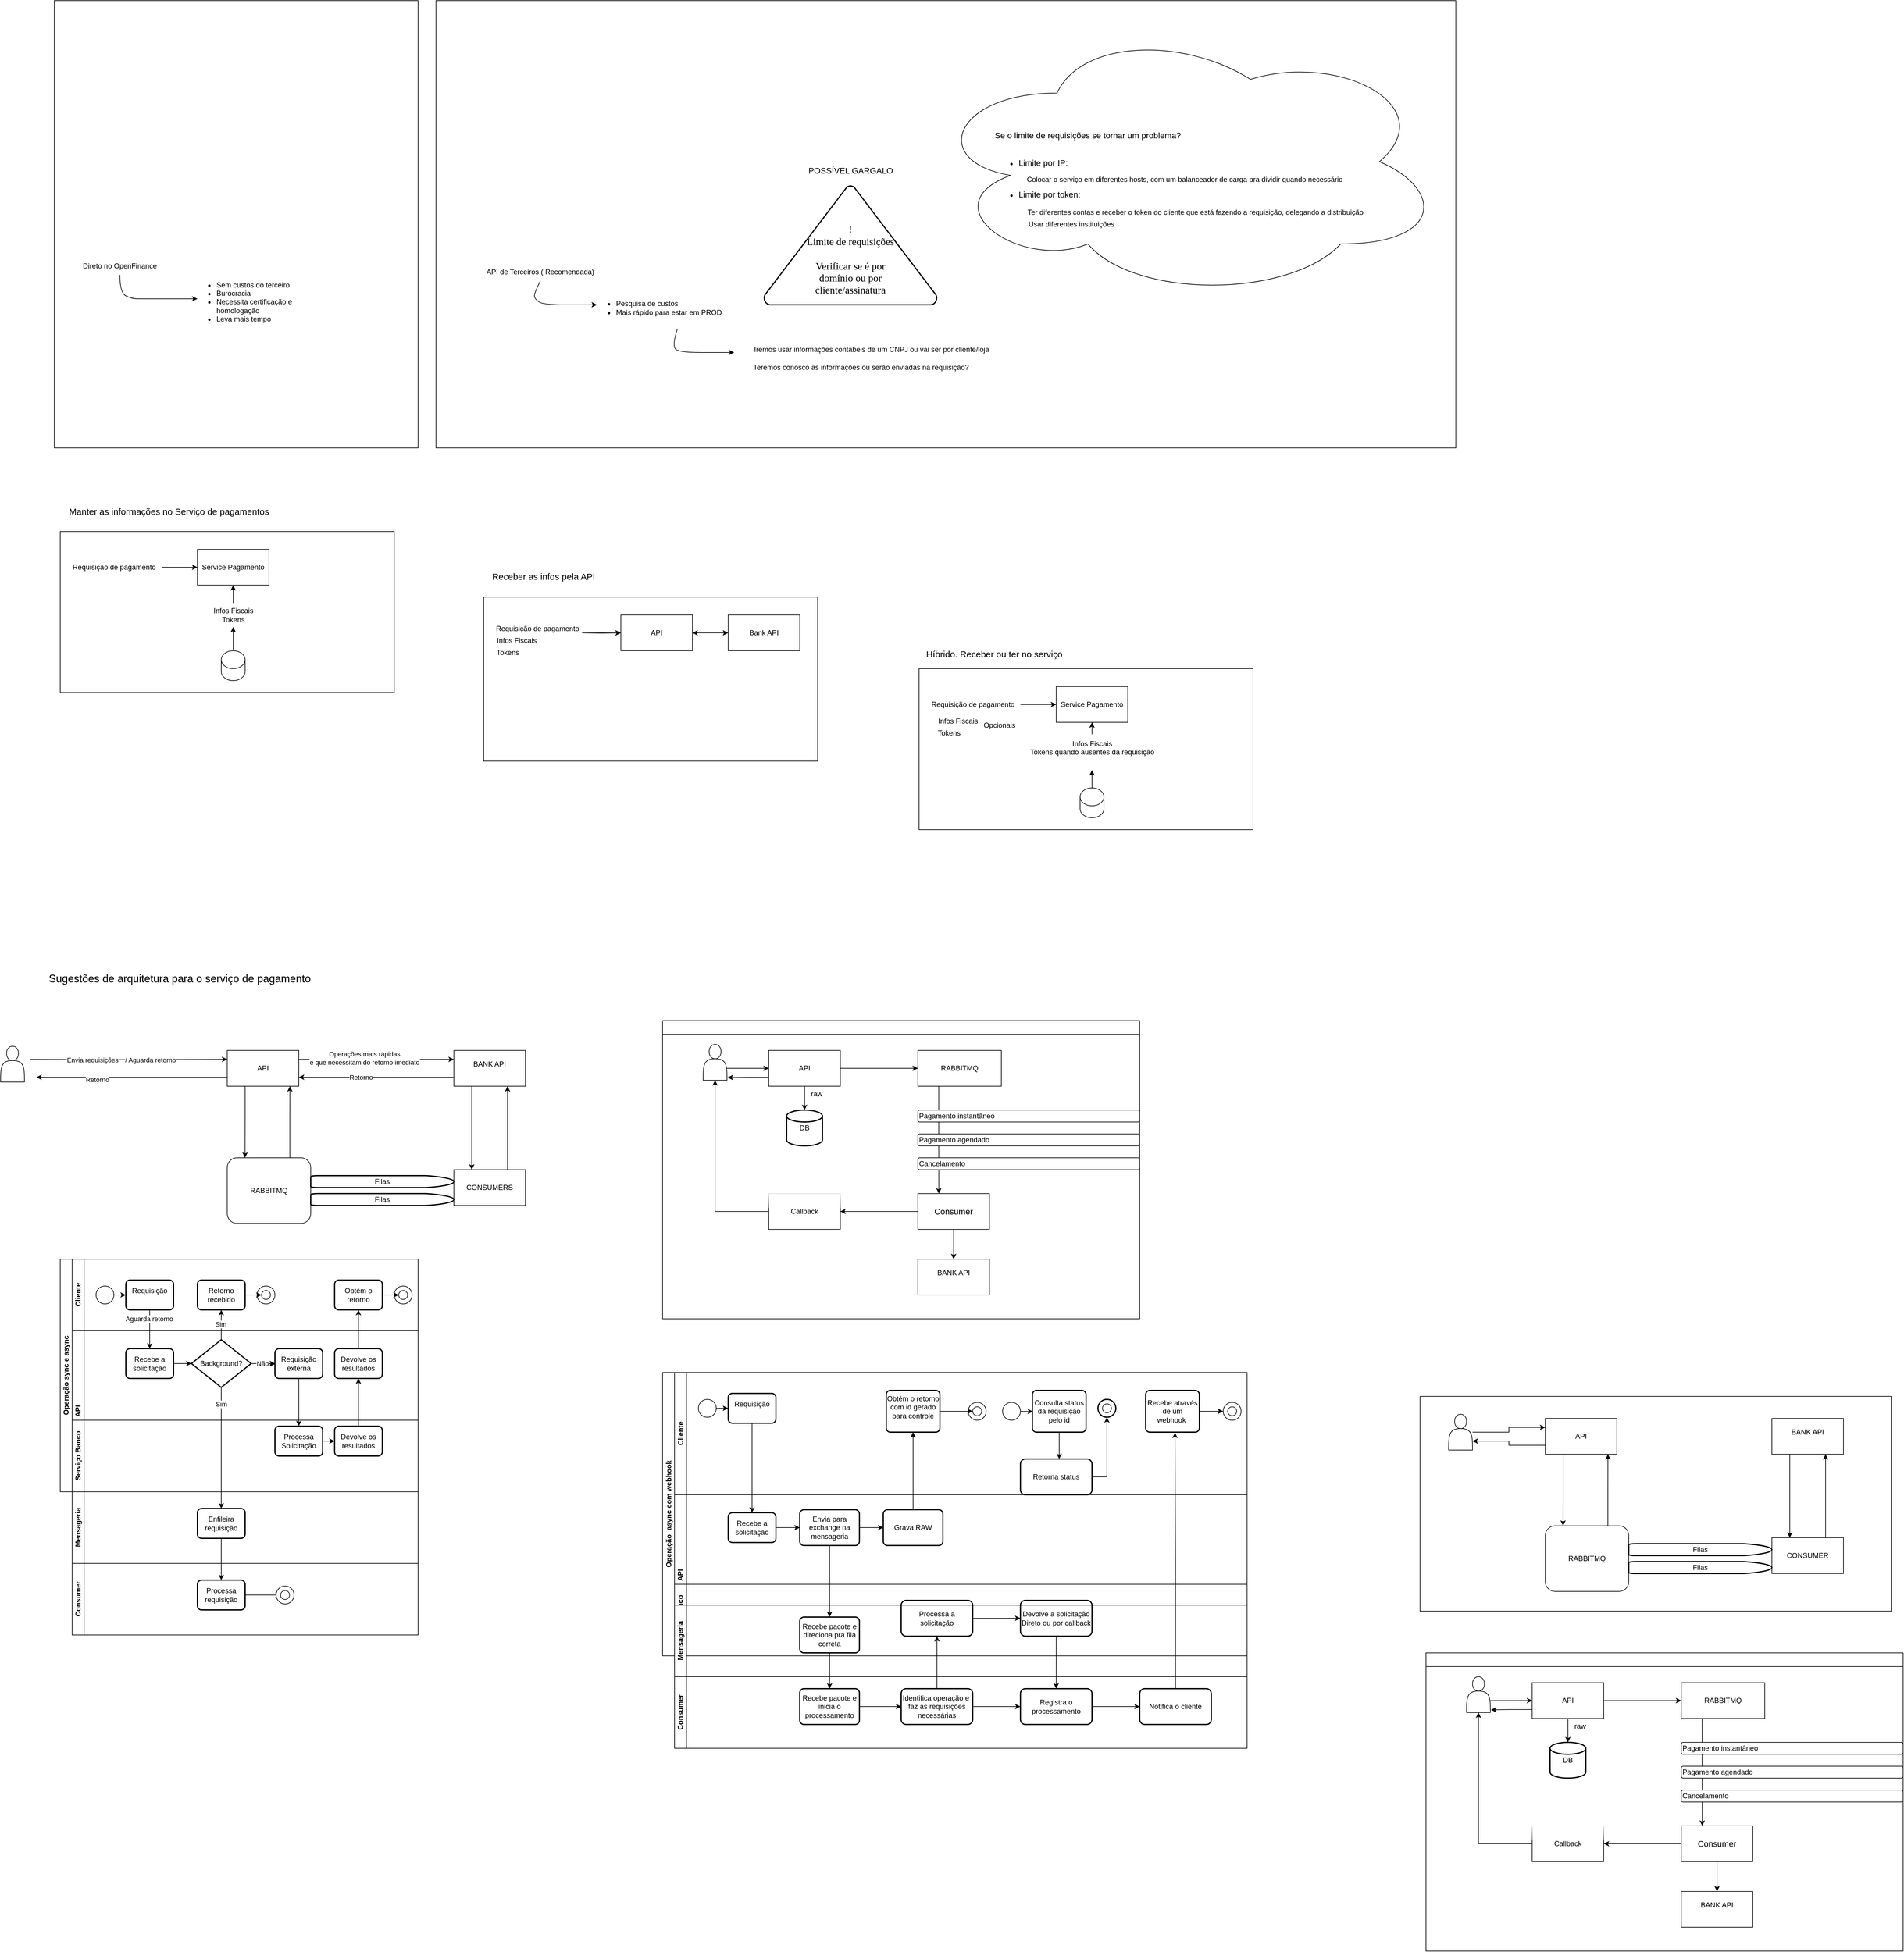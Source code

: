 <mxfile version="26.0.14">
  <diagram name="Page-1" id="8A9vxAhT35mFF_EgVfA0">
    <mxGraphModel dx="2537" dy="2018" grid="1" gridSize="10" guides="1" tooltips="1" connect="1" arrows="1" fold="1" page="1" pageScale="1" pageWidth="850" pageHeight="1100" math="0" shadow="0">
      <root>
        <mxCell id="0" />
        <mxCell id="1" parent="0" />
        <mxCell id="M50GNinpc0-9XSBfkmc_-64" value="" style="rounded=0;whiteSpace=wrap;html=1;fillColor=none;" vertex="1" parent="1">
          <mxGeometry x="-20" y="480" width="560" height="270" as="geometry" />
        </mxCell>
        <mxCell id="M50GNinpc0-9XSBfkmc_-52" value="Direto no OpenFinance" style="text;html=1;align=center;verticalAlign=middle;whiteSpace=wrap;rounded=0;" vertex="1" parent="1">
          <mxGeometry x="5" y="20" width="150" height="30" as="geometry" />
        </mxCell>
        <mxCell id="M50GNinpc0-9XSBfkmc_-54" value="&lt;ul&gt;&lt;li&gt;Sem custos do terceiro&lt;/li&gt;&lt;li&gt;Burocracia&lt;/li&gt;&lt;li&gt;Necessita certificação e homologação&lt;/li&gt;&lt;li&gt;Leva mais tempo&lt;/li&gt;&lt;/ul&gt;" style="text;html=1;align=left;verticalAlign=middle;whiteSpace=wrap;rounded=0;" vertex="1" parent="1">
          <mxGeometry x="200" y="80" width="240" height="30" as="geometry" />
        </mxCell>
        <mxCell id="M50GNinpc0-9XSBfkmc_-59" value="" style="curved=1;endArrow=classic;html=1;rounded=0;exitX=0.5;exitY=1;exitDx=0;exitDy=0;" edge="1" parent="1" source="M50GNinpc0-9XSBfkmc_-52">
          <mxGeometry width="50" height="50" relative="1" as="geometry">
            <mxPoint x="160" y="140" as="sourcePoint" />
            <mxPoint x="210" y="90" as="targetPoint" />
            <Array as="points">
              <mxPoint x="80" y="80" />
              <mxPoint x="100" y="90" />
              <mxPoint x="120" y="90" />
              <mxPoint x="190" y="90" />
            </Array>
          </mxGeometry>
        </mxCell>
        <mxCell id="M50GNinpc0-9XSBfkmc_-60" value="API de Terceiros ( Recomendada)" style="text;html=1;align=center;verticalAlign=middle;whiteSpace=wrap;rounded=0;" vertex="1" parent="1">
          <mxGeometry x="680" y="30" width="210" height="30" as="geometry" />
        </mxCell>
        <mxCell id="M50GNinpc0-9XSBfkmc_-61" value="&lt;ul&gt;&lt;li&gt;Pesquisa de custos&lt;/li&gt;&lt;li&gt;Mais rápido para estar em PROD&lt;/li&gt;&lt;/ul&gt;" style="text;html=1;align=left;verticalAlign=middle;whiteSpace=wrap;rounded=0;" vertex="1" parent="1">
          <mxGeometry x="870" y="90" width="240" height="30" as="geometry" />
        </mxCell>
        <mxCell id="M50GNinpc0-9XSBfkmc_-62" value="" style="curved=1;endArrow=classic;html=1;rounded=0;exitX=0.5;exitY=1;exitDx=0;exitDy=0;" edge="1" parent="1" source="M50GNinpc0-9XSBfkmc_-60">
          <mxGeometry width="50" height="50" relative="1" as="geometry">
            <mxPoint x="830" y="150" as="sourcePoint" />
            <mxPoint x="880" y="100" as="targetPoint" />
            <Array as="points">
              <mxPoint x="775" y="80" />
              <mxPoint x="775" y="90" />
              <mxPoint x="790" y="100" />
              <mxPoint x="860" y="100" />
            </Array>
          </mxGeometry>
        </mxCell>
        <mxCell id="M50GNinpc0-9XSBfkmc_-63" value="&lt;font face=&quot;Garamond&quot; style=&quot;color: light-dark(rgb(0, 0, 0), rgb(255, 255, 102)); font-size: 17px;&quot;&gt;!&lt;/font&gt;&lt;div&gt;&lt;font face=&quot;Garamond&quot; style=&quot;color: light-dark(rgb(0, 0, 0), rgb(255, 255, 102)); font-size: 17px;&quot;&gt;Limite de requisições&lt;/font&gt;&lt;/div&gt;&lt;div&gt;&lt;font face=&quot;Garamond&quot; style=&quot;color: light-dark(rgb(0, 0, 0), rgb(255, 255, 102)); font-size: 17px;&quot;&gt;&lt;br&gt;&lt;/font&gt;&lt;/div&gt;&lt;div&gt;&lt;font face=&quot;Garamond&quot; style=&quot;color: light-dark(rgb(0, 0, 0), rgb(255, 255, 102)); font-size: 17px;&quot;&gt;Verificar se é por domínio ou por cliente/assinatura&lt;/font&gt;&lt;/div&gt;" style="text;html=1;align=center;verticalAlign=middle;whiteSpace=wrap;rounded=0;" vertex="1" parent="1">
          <mxGeometry x="1220" y="-50" width="170" height="150" as="geometry" />
        </mxCell>
        <mxCell id="M50GNinpc0-9XSBfkmc_-66" value="&lt;div&gt;&lt;font style=&quot;font-size: 15px;&quot;&gt;Manter as informações no Serviço de pagamentos&lt;/font&gt;&lt;/div&gt;&lt;div&gt;&lt;font style=&quot;font-size: 15px;&quot;&gt;&lt;br&gt;&lt;/font&gt;&lt;/div&gt;" style="text;html=1;align=center;verticalAlign=middle;resizable=0;points=[];autosize=1;strokeColor=none;fillColor=none;" vertex="1" parent="1">
          <mxGeometry x="-18" y="430" width="360" height="50" as="geometry" />
        </mxCell>
        <mxCell id="M50GNinpc0-9XSBfkmc_-67" value="Service Pagamento" style="rounded=0;whiteSpace=wrap;html=1;" vertex="1" parent="1">
          <mxGeometry x="210" y="510" width="120" height="60" as="geometry" />
        </mxCell>
        <mxCell id="M50GNinpc0-9XSBfkmc_-78" value="" style="edgeStyle=orthogonalEdgeStyle;rounded=0;orthogonalLoop=1;jettySize=auto;html=1;" edge="1" parent="1" source="M50GNinpc0-9XSBfkmc_-68" target="M50GNinpc0-9XSBfkmc_-67">
          <mxGeometry relative="1" as="geometry" />
        </mxCell>
        <mxCell id="M50GNinpc0-9XSBfkmc_-68" value="Requisição de pagamento" style="text;html=1;align=center;verticalAlign=middle;resizable=0;points=[];autosize=1;strokeColor=none;fillColor=none;" vertex="1" parent="1">
          <mxGeometry x="-10" y="525" width="160" height="30" as="geometry" />
        </mxCell>
        <mxCell id="M50GNinpc0-9XSBfkmc_-74" value="" style="edgeStyle=orthogonalEdgeStyle;rounded=0;orthogonalLoop=1;jettySize=auto;html=1;" edge="1" parent="1" source="M50GNinpc0-9XSBfkmc_-71" target="M50GNinpc0-9XSBfkmc_-67">
          <mxGeometry relative="1" as="geometry" />
        </mxCell>
        <mxCell id="M50GNinpc0-9XSBfkmc_-71" value="Infos Fiscais&lt;div&gt;Tokens&lt;/div&gt;" style="text;html=1;align=center;verticalAlign=middle;resizable=0;points=[];autosize=1;strokeColor=none;fillColor=none;" vertex="1" parent="1">
          <mxGeometry x="225" y="600" width="90" height="40" as="geometry" />
        </mxCell>
        <mxCell id="M50GNinpc0-9XSBfkmc_-73" value="" style="edgeStyle=orthogonalEdgeStyle;rounded=0;orthogonalLoop=1;jettySize=auto;html=1;" edge="1" parent="1" source="M50GNinpc0-9XSBfkmc_-72" target="M50GNinpc0-9XSBfkmc_-71">
          <mxGeometry relative="1" as="geometry" />
        </mxCell>
        <mxCell id="M50GNinpc0-9XSBfkmc_-72" value="" style="shape=cylinder3;whiteSpace=wrap;html=1;boundedLbl=1;backgroundOutline=1;size=15;" vertex="1" parent="1">
          <mxGeometry x="250" y="680" width="40" height="50" as="geometry" />
        </mxCell>
        <mxCell id="M50GNinpc0-9XSBfkmc_-79" value="" style="rounded=0;whiteSpace=wrap;html=1;fillColor=none;" vertex="1" parent="1">
          <mxGeometry x="690" y="590" width="560" height="275" as="geometry" />
        </mxCell>
        <mxCell id="M50GNinpc0-9XSBfkmc_-80" value="&lt;div&gt;&lt;font style=&quot;font-size: 15px;&quot;&gt;Receber as infos pela API&lt;/font&gt;&lt;/div&gt;" style="text;html=1;align=center;verticalAlign=middle;resizable=0;points=[];autosize=1;strokeColor=none;fillColor=none;" vertex="1" parent="1">
          <mxGeometry x="690" y="540" width="200" height="30" as="geometry" />
        </mxCell>
        <mxCell id="M50GNinpc0-9XSBfkmc_-81" value="" style="edgeStyle=orthogonalEdgeStyle;rounded=0;orthogonalLoop=1;jettySize=auto;html=1;" edge="1" parent="1" source="M50GNinpc0-9XSBfkmc_-82" target="M50GNinpc0-9XSBfkmc_-90">
          <mxGeometry relative="1" as="geometry" />
        </mxCell>
        <mxCell id="M50GNinpc0-9XSBfkmc_-82" value="API" style="rounded=0;whiteSpace=wrap;html=1;" vertex="1" parent="1">
          <mxGeometry x="920" y="620" width="120" height="60" as="geometry" />
        </mxCell>
        <mxCell id="M50GNinpc0-9XSBfkmc_-83" value="" style="edgeStyle=orthogonalEdgeStyle;rounded=0;orthogonalLoop=1;jettySize=auto;html=1;" edge="1" parent="1" source="M50GNinpc0-9XSBfkmc_-84" target="M50GNinpc0-9XSBfkmc_-82">
          <mxGeometry relative="1" as="geometry" />
        </mxCell>
        <mxCell id="M50GNinpc0-9XSBfkmc_-84" value="Requisição de pagamento&lt;div&gt;&lt;br&gt;&lt;/div&gt;" style="text;html=1;align=center;verticalAlign=middle;resizable=0;points=[];autosize=1;strokeColor=none;fillColor=none;" vertex="1" parent="1">
          <mxGeometry x="700" y="630" width="160" height="40" as="geometry" />
        </mxCell>
        <mxCell id="M50GNinpc0-9XSBfkmc_-85" value="" style="edgeStyle=orthogonalEdgeStyle;rounded=0;orthogonalLoop=1;jettySize=auto;html=1;" edge="1" parent="1" target="M50GNinpc0-9XSBfkmc_-82">
          <mxGeometry relative="1" as="geometry">
            <mxPoint x="855" y="650" as="sourcePoint" />
          </mxGeometry>
        </mxCell>
        <mxCell id="M50GNinpc0-9XSBfkmc_-86" value="Infos Fiscais&lt;div&gt;&lt;br&gt;&lt;/div&gt;" style="text;html=1;align=center;verticalAlign=middle;resizable=0;points=[];autosize=1;strokeColor=none;fillColor=none;" vertex="1" parent="1">
          <mxGeometry x="700" y="650" width="90" height="40" as="geometry" />
        </mxCell>
        <mxCell id="M50GNinpc0-9XSBfkmc_-89" value="" style="edgeStyle=orthogonalEdgeStyle;rounded=0;orthogonalLoop=1;jettySize=auto;html=1;" edge="1" parent="1" source="M50GNinpc0-9XSBfkmc_-90" target="M50GNinpc0-9XSBfkmc_-82">
          <mxGeometry relative="1" as="geometry" />
        </mxCell>
        <mxCell id="M50GNinpc0-9XSBfkmc_-90" value="Bank API" style="rounded=0;whiteSpace=wrap;html=1;" vertex="1" parent="1">
          <mxGeometry x="1100" y="620" width="120" height="60" as="geometry" />
        </mxCell>
        <mxCell id="M50GNinpc0-9XSBfkmc_-91" value="Tokens&lt;div&gt;&lt;br&gt;&lt;/div&gt;" style="text;html=1;align=center;verticalAlign=middle;resizable=0;points=[];autosize=1;strokeColor=none;fillColor=none;" vertex="1" parent="1">
          <mxGeometry x="700" y="670" width="60" height="40" as="geometry" />
        </mxCell>
        <mxCell id="M50GNinpc0-9XSBfkmc_-112" style="edgeStyle=orthogonalEdgeStyle;rounded=0;orthogonalLoop=1;jettySize=auto;html=1;exitX=0.75;exitY=0;exitDx=0;exitDy=0;" edge="1" parent="1" source="M50GNinpc0-9XSBfkmc_-95">
          <mxGeometry relative="1" as="geometry">
            <mxPoint x="365.095" y="1410" as="targetPoint" />
          </mxGeometry>
        </mxCell>
        <mxCell id="M50GNinpc0-9XSBfkmc_-95" value="RABBITMQ" style="rounded=1;whiteSpace=wrap;html=1;" vertex="1" parent="1">
          <mxGeometry x="260" y="1530" width="140" height="110" as="geometry" />
        </mxCell>
        <mxCell id="M50GNinpc0-9XSBfkmc_-110" style="edgeStyle=orthogonalEdgeStyle;rounded=0;orthogonalLoop=1;jettySize=auto;html=1;exitX=0;exitY=0.75;exitDx=0;exitDy=0;entryX=1;entryY=0.75;entryDx=0;entryDy=0;" edge="1" parent="1" source="M50GNinpc0-9XSBfkmc_-96" target="M50GNinpc0-9XSBfkmc_-97">
          <mxGeometry relative="1" as="geometry" />
        </mxCell>
        <mxCell id="M50GNinpc0-9XSBfkmc_-222" value="Retorno" style="edgeLabel;html=1;align=center;verticalAlign=middle;resizable=0;points=[];" vertex="1" connectable="0" parent="M50GNinpc0-9XSBfkmc_-110">
          <mxGeometry x="0.199" relative="1" as="geometry">
            <mxPoint as="offset" />
          </mxGeometry>
        </mxCell>
        <mxCell id="M50GNinpc0-9XSBfkmc_-116" style="edgeStyle=orthogonalEdgeStyle;rounded=0;orthogonalLoop=1;jettySize=auto;html=1;exitX=0.25;exitY=1;exitDx=0;exitDy=0;entryX=0.25;entryY=0;entryDx=0;entryDy=0;" edge="1" parent="1" source="M50GNinpc0-9XSBfkmc_-96" target="M50GNinpc0-9XSBfkmc_-98">
          <mxGeometry relative="1" as="geometry" />
        </mxCell>
        <mxCell id="M50GNinpc0-9XSBfkmc_-96" value="BANK API&lt;div&gt;&lt;br&gt;&lt;/div&gt;" style="rounded=0;whiteSpace=wrap;html=1;" vertex="1" parent="1">
          <mxGeometry x="640" y="1350" width="120" height="60" as="geometry" />
        </mxCell>
        <mxCell id="M50GNinpc0-9XSBfkmc_-109" style="edgeStyle=orthogonalEdgeStyle;rounded=0;orthogonalLoop=1;jettySize=auto;html=1;exitX=1;exitY=0.25;exitDx=0;exitDy=0;entryX=0;entryY=0.25;entryDx=0;entryDy=0;" edge="1" parent="1" source="M50GNinpc0-9XSBfkmc_-97" target="M50GNinpc0-9XSBfkmc_-96">
          <mxGeometry relative="1" as="geometry" />
        </mxCell>
        <mxCell id="M50GNinpc0-9XSBfkmc_-221" value="Operações mais rápidas&lt;div&gt;e que necessitam do retorno imediato&lt;/div&gt;" style="edgeLabel;html=1;align=center;verticalAlign=middle;resizable=0;points=[];" vertex="1" connectable="0" parent="M50GNinpc0-9XSBfkmc_-109">
          <mxGeometry x="-0.425" y="2" relative="1" as="geometry">
            <mxPoint x="35" as="offset" />
          </mxGeometry>
        </mxCell>
        <mxCell id="M50GNinpc0-9XSBfkmc_-115" style="edgeStyle=orthogonalEdgeStyle;rounded=0;orthogonalLoop=1;jettySize=auto;html=1;exitX=0;exitY=0.75;exitDx=0;exitDy=0;" edge="1" parent="1" source="M50GNinpc0-9XSBfkmc_-97">
          <mxGeometry relative="1" as="geometry">
            <mxPoint x="-60" y="1395" as="targetPoint" />
          </mxGeometry>
        </mxCell>
        <mxCell id="M50GNinpc0-9XSBfkmc_-224" value="Retorno" style="edgeLabel;html=1;align=center;verticalAlign=middle;resizable=0;points=[];" vertex="1" connectable="0" parent="M50GNinpc0-9XSBfkmc_-115">
          <mxGeometry x="0.367" y="3" relative="1" as="geometry">
            <mxPoint as="offset" />
          </mxGeometry>
        </mxCell>
        <mxCell id="M50GNinpc0-9XSBfkmc_-97" value="API" style="rounded=0;whiteSpace=wrap;html=1;" vertex="1" parent="1">
          <mxGeometry x="260" y="1350" width="120" height="60" as="geometry" />
        </mxCell>
        <mxCell id="M50GNinpc0-9XSBfkmc_-117" style="edgeStyle=orthogonalEdgeStyle;rounded=0;orthogonalLoop=1;jettySize=auto;html=1;exitX=0.75;exitY=0;exitDx=0;exitDy=0;entryX=0.75;entryY=1;entryDx=0;entryDy=0;" edge="1" parent="1" source="M50GNinpc0-9XSBfkmc_-98" target="M50GNinpc0-9XSBfkmc_-96">
          <mxGeometry relative="1" as="geometry" />
        </mxCell>
        <mxCell id="M50GNinpc0-9XSBfkmc_-98" value="CONSUMERS" style="rounded=0;whiteSpace=wrap;html=1;" vertex="1" parent="1">
          <mxGeometry x="640" y="1550" width="120" height="60" as="geometry" />
        </mxCell>
        <mxCell id="M50GNinpc0-9XSBfkmc_-102" value="&lt;div&gt;&lt;br&gt;&lt;/div&gt;&lt;div&gt;&lt;br&gt;&lt;/div&gt;" style="text;html=1;align=center;verticalAlign=middle;resizable=0;points=[];autosize=1;strokeColor=none;fillColor=none;" vertex="1" parent="1">
          <mxGeometry x="90" y="1363" width="20" height="40" as="geometry" />
        </mxCell>
        <mxCell id="M50GNinpc0-9XSBfkmc_-114" style="edgeStyle=orthogonalEdgeStyle;rounded=0;orthogonalLoop=1;jettySize=auto;html=1;entryX=0;entryY=0.25;entryDx=0;entryDy=0;" edge="1" parent="1" target="M50GNinpc0-9XSBfkmc_-97">
          <mxGeometry relative="1" as="geometry">
            <mxPoint x="-70" y="1365" as="sourcePoint" />
          </mxGeometry>
        </mxCell>
        <mxCell id="M50GNinpc0-9XSBfkmc_-220" value="Envia requisições" style="edgeLabel;html=1;align=center;verticalAlign=middle;resizable=0;points=[];" vertex="1" connectable="0" parent="M50GNinpc0-9XSBfkmc_-114">
          <mxGeometry x="-0.373" relative="1" as="geometry">
            <mxPoint as="offset" />
          </mxGeometry>
        </mxCell>
        <mxCell id="M50GNinpc0-9XSBfkmc_-223" value="/ Aguarda retorno" style="edgeLabel;html=1;align=left;verticalAlign=middle;resizable=0;points=[];" vertex="1" connectable="0" parent="M50GNinpc0-9XSBfkmc_-114">
          <mxGeometry x="-0.048" relative="1" as="geometry">
            <mxPoint as="offset" />
          </mxGeometry>
        </mxCell>
        <mxCell id="M50GNinpc0-9XSBfkmc_-106" value="Filas" style="strokeWidth=2;html=1;shape=mxgraph.flowchart.delay;whiteSpace=wrap;" vertex="1" parent="1">
          <mxGeometry x="400" y="1560" width="240" height="20" as="geometry" />
        </mxCell>
        <mxCell id="M50GNinpc0-9XSBfkmc_-107" value="Filas" style="strokeWidth=2;html=1;shape=mxgraph.flowchart.delay;whiteSpace=wrap;" vertex="1" parent="1">
          <mxGeometry x="400" y="1590" width="240" height="20" as="geometry" />
        </mxCell>
        <mxCell id="M50GNinpc0-9XSBfkmc_-111" style="edgeStyle=orthogonalEdgeStyle;rounded=0;orthogonalLoop=1;jettySize=auto;html=1;exitX=0.25;exitY=1;exitDx=0;exitDy=0;entryX=0.213;entryY=0;entryDx=0;entryDy=0;entryPerimeter=0;" edge="1" parent="1" source="M50GNinpc0-9XSBfkmc_-97" target="M50GNinpc0-9XSBfkmc_-95">
          <mxGeometry relative="1" as="geometry" />
        </mxCell>
        <mxCell id="M50GNinpc0-9XSBfkmc_-136" value="" style="swimlane;startSize=0;" vertex="1" parent="1">
          <mxGeometry x="2260" y="1930" width="790" height="360" as="geometry">
            <mxRectangle x="10" y="1100" width="50" height="40" as="alternateBounds" />
          </mxGeometry>
        </mxCell>
        <mxCell id="M50GNinpc0-9XSBfkmc_-120" style="edgeStyle=orthogonalEdgeStyle;rounded=0;orthogonalLoop=1;jettySize=auto;html=1;exitX=0.75;exitY=0;exitDx=0;exitDy=0;" edge="1" parent="M50GNinpc0-9XSBfkmc_-136" source="M50GNinpc0-9XSBfkmc_-121">
          <mxGeometry relative="1" as="geometry">
            <mxPoint x="315.095" y="97" as="targetPoint" />
          </mxGeometry>
        </mxCell>
        <mxCell id="M50GNinpc0-9XSBfkmc_-121" value="RABBITMQ" style="rounded=1;whiteSpace=wrap;html=1;" vertex="1" parent="M50GNinpc0-9XSBfkmc_-136">
          <mxGeometry x="210" y="217" width="140" height="110" as="geometry" />
        </mxCell>
        <mxCell id="M50GNinpc0-9XSBfkmc_-123" style="edgeStyle=orthogonalEdgeStyle;rounded=0;orthogonalLoop=1;jettySize=auto;html=1;exitX=0.25;exitY=1;exitDx=0;exitDy=0;entryX=0.25;entryY=0;entryDx=0;entryDy=0;" edge="1" parent="M50GNinpc0-9XSBfkmc_-136" source="M50GNinpc0-9XSBfkmc_-124" target="M50GNinpc0-9XSBfkmc_-129">
          <mxGeometry relative="1" as="geometry" />
        </mxCell>
        <mxCell id="M50GNinpc0-9XSBfkmc_-124" value="BANK API&lt;div&gt;&lt;br&gt;&lt;/div&gt;" style="rounded=0;whiteSpace=wrap;html=1;" vertex="1" parent="M50GNinpc0-9XSBfkmc_-136">
          <mxGeometry x="590" y="37" width="120" height="60" as="geometry" />
        </mxCell>
        <mxCell id="M50GNinpc0-9XSBfkmc_-126" style="edgeStyle=orthogonalEdgeStyle;rounded=0;orthogonalLoop=1;jettySize=auto;html=1;exitX=0;exitY=0.75;exitDx=0;exitDy=0;entryX=1;entryY=0.75;entryDx=0;entryDy=0;" edge="1" parent="M50GNinpc0-9XSBfkmc_-136" source="M50GNinpc0-9XSBfkmc_-127" target="M50GNinpc0-9XSBfkmc_-139">
          <mxGeometry relative="1" as="geometry">
            <mxPoint x="122.426" y="95.284" as="targetPoint" />
          </mxGeometry>
        </mxCell>
        <mxCell id="M50GNinpc0-9XSBfkmc_-127" value="API" style="rounded=0;whiteSpace=wrap;html=1;" vertex="1" parent="M50GNinpc0-9XSBfkmc_-136">
          <mxGeometry x="210" y="37" width="120" height="60" as="geometry" />
        </mxCell>
        <mxCell id="M50GNinpc0-9XSBfkmc_-128" style="edgeStyle=orthogonalEdgeStyle;rounded=0;orthogonalLoop=1;jettySize=auto;html=1;exitX=0.75;exitY=0;exitDx=0;exitDy=0;entryX=0.75;entryY=1;entryDx=0;entryDy=0;" edge="1" parent="M50GNinpc0-9XSBfkmc_-136" source="M50GNinpc0-9XSBfkmc_-129" target="M50GNinpc0-9XSBfkmc_-124">
          <mxGeometry relative="1" as="geometry" />
        </mxCell>
        <mxCell id="M50GNinpc0-9XSBfkmc_-129" value="CONSUMER" style="rounded=0;whiteSpace=wrap;html=1;" vertex="1" parent="M50GNinpc0-9XSBfkmc_-136">
          <mxGeometry x="590" y="237" width="120" height="60" as="geometry" />
        </mxCell>
        <mxCell id="M50GNinpc0-9XSBfkmc_-130" value="&lt;div&gt;&lt;br&gt;&lt;/div&gt;&lt;div&gt;&lt;br&gt;&lt;/div&gt;" style="text;html=1;align=center;verticalAlign=middle;resizable=0;points=[];autosize=1;strokeColor=none;fillColor=none;" vertex="1" parent="M50GNinpc0-9XSBfkmc_-136">
          <mxGeometry x="40" y="50" width="20" height="40" as="geometry" />
        </mxCell>
        <mxCell id="M50GNinpc0-9XSBfkmc_-131" style="edgeStyle=orthogonalEdgeStyle;rounded=0;orthogonalLoop=1;jettySize=auto;html=1;entryX=0;entryY=0.25;entryDx=0;entryDy=0;" edge="1" parent="M50GNinpc0-9XSBfkmc_-136" source="M50GNinpc0-9XSBfkmc_-139" target="M50GNinpc0-9XSBfkmc_-127">
          <mxGeometry relative="1" as="geometry">
            <mxPoint x="122.426" y="38.716" as="sourcePoint" />
          </mxGeometry>
        </mxCell>
        <mxCell id="M50GNinpc0-9XSBfkmc_-132" value="Filas" style="strokeWidth=2;html=1;shape=mxgraph.flowchart.delay;whiteSpace=wrap;" vertex="1" parent="M50GNinpc0-9XSBfkmc_-136">
          <mxGeometry x="350" y="247" width="240" height="20" as="geometry" />
        </mxCell>
        <mxCell id="M50GNinpc0-9XSBfkmc_-134" value="Filas" style="strokeWidth=2;html=1;shape=mxgraph.flowchart.delay;whiteSpace=wrap;" vertex="1" parent="M50GNinpc0-9XSBfkmc_-136">
          <mxGeometry x="350" y="277" width="240" height="20" as="geometry" />
        </mxCell>
        <mxCell id="M50GNinpc0-9XSBfkmc_-135" style="edgeStyle=orthogonalEdgeStyle;rounded=0;orthogonalLoop=1;jettySize=auto;html=1;exitX=0.25;exitY=1;exitDx=0;exitDy=0;entryX=0.213;entryY=0;entryDx=0;entryDy=0;entryPerimeter=0;" edge="1" parent="M50GNinpc0-9XSBfkmc_-136" source="M50GNinpc0-9XSBfkmc_-127" target="M50GNinpc0-9XSBfkmc_-121">
          <mxGeometry relative="1" as="geometry" />
        </mxCell>
        <mxCell id="M50GNinpc0-9XSBfkmc_-139" value="" style="shape=actor;whiteSpace=wrap;html=1;" vertex="1" parent="M50GNinpc0-9XSBfkmc_-136">
          <mxGeometry x="48" y="30" width="40" height="60" as="geometry" />
        </mxCell>
        <mxCell id="M50GNinpc0-9XSBfkmc_-137" value="" style="swimlane;strokeColor=default;" vertex="1" parent="1">
          <mxGeometry x="990" y="1300" width="800" height="500" as="geometry">
            <mxRectangle x="12" y="1890" width="50" height="40" as="alternateBounds" />
          </mxGeometry>
        </mxCell>
        <mxCell id="M50GNinpc0-9XSBfkmc_-170" style="edgeStyle=orthogonalEdgeStyle;rounded=0;orthogonalLoop=1;jettySize=auto;html=1;exitX=0.25;exitY=1;exitDx=0;exitDy=0;entryX=0.293;entryY=0;entryDx=0;entryDy=0;entryPerimeter=0;strokeColor=default;" edge="1" parent="M50GNinpc0-9XSBfkmc_-137" source="M50GNinpc0-9XSBfkmc_-144" target="M50GNinpc0-9XSBfkmc_-157">
          <mxGeometry relative="1" as="geometry" />
        </mxCell>
        <mxCell id="M50GNinpc0-9XSBfkmc_-162" value="" style="edgeStyle=orthogonalEdgeStyle;rounded=0;orthogonalLoop=1;jettySize=auto;html=1;strokeColor=default;" edge="1" parent="M50GNinpc0-9XSBfkmc_-137" source="M50GNinpc0-9XSBfkmc_-143" target="M50GNinpc0-9XSBfkmc_-145">
          <mxGeometry relative="1" as="geometry">
            <Array as="points">
              <mxPoint x="128" y="80" />
              <mxPoint x="128" y="80" />
            </Array>
          </mxGeometry>
        </mxCell>
        <mxCell id="M50GNinpc0-9XSBfkmc_-143" value="" style="shape=actor;whiteSpace=wrap;html=1;" vertex="1" parent="M50GNinpc0-9XSBfkmc_-137">
          <mxGeometry x="68" y="40" width="40" height="60" as="geometry" />
        </mxCell>
        <mxCell id="M50GNinpc0-9XSBfkmc_-144" value="RABBITMQ" style="rounded=0;whiteSpace=wrap;html=1;strokeColor=light-dark(#000000,#33FFFF);align=center;verticalAlign=middle;fontFamily=Helvetica;fontSize=12;fontColor=default;fillColor=default;" vertex="1" parent="M50GNinpc0-9XSBfkmc_-137">
          <mxGeometry x="428" y="50" width="140" height="60" as="geometry" />
        </mxCell>
        <mxCell id="M50GNinpc0-9XSBfkmc_-146" style="edgeStyle=orthogonalEdgeStyle;rounded=0;orthogonalLoop=1;jettySize=auto;html=1;exitX=1;exitY=0.5;exitDx=0;exitDy=0;entryX=0;entryY=0.5;entryDx=0;entryDy=0;strokeColor=default;" edge="1" parent="M50GNinpc0-9XSBfkmc_-137" source="M50GNinpc0-9XSBfkmc_-145" target="M50GNinpc0-9XSBfkmc_-144">
          <mxGeometry relative="1" as="geometry" />
        </mxCell>
        <mxCell id="M50GNinpc0-9XSBfkmc_-145" value="API" style="rounded=0;whiteSpace=wrap;html=1;strokeColor=light-dark(#000000,#33FFFF);" vertex="1" parent="M50GNinpc0-9XSBfkmc_-137">
          <mxGeometry x="178" y="50" width="120" height="60" as="geometry" />
        </mxCell>
        <mxCell id="M50GNinpc0-9XSBfkmc_-149" value="&lt;font style=&quot;color: light-dark(rgb(0, 0, 0), rgb(255, 255, 102));&quot;&gt;Pagamento instantâneo&lt;/font&gt;" style="rounded=1;whiteSpace=wrap;html=1;align=left;" vertex="1" parent="M50GNinpc0-9XSBfkmc_-137">
          <mxGeometry x="428" y="150" width="372" height="20" as="geometry" />
        </mxCell>
        <mxCell id="M50GNinpc0-9XSBfkmc_-150" value="&lt;font style=&quot;color: light-dark(rgb(0, 0, 0), rgb(255, 255, 153));&quot;&gt;Pagamento agendado&lt;/font&gt;" style="rounded=1;whiteSpace=wrap;html=1;align=left;strokeColor=default;verticalAlign=middle;fontFamily=Helvetica;fontSize=12;fontColor=default;fillColor=default;" vertex="1" parent="M50GNinpc0-9XSBfkmc_-137">
          <mxGeometry x="428" y="190" width="372" height="20" as="geometry" />
        </mxCell>
        <mxCell id="M50GNinpc0-9XSBfkmc_-151" value="&lt;font style=&quot;color: light-dark(rgb(0, 0, 0), rgb(255, 255, 153));&quot;&gt;Cancelamento&lt;/font&gt;" style="rounded=1;whiteSpace=wrap;html=1;align=left;strokeColor=default;verticalAlign=middle;fontFamily=Helvetica;fontSize=12;fontColor=default;fillColor=default;" vertex="1" parent="M50GNinpc0-9XSBfkmc_-137">
          <mxGeometry x="428" y="230" width="372" height="20" as="geometry" />
        </mxCell>
        <mxCell id="M50GNinpc0-9XSBfkmc_-152" value="DB" style="strokeWidth=2;html=1;shape=mxgraph.flowchart.database;whiteSpace=wrap;" vertex="1" parent="M50GNinpc0-9XSBfkmc_-137">
          <mxGeometry x="208" y="150" width="60" height="60" as="geometry" />
        </mxCell>
        <mxCell id="M50GNinpc0-9XSBfkmc_-153" style="edgeStyle=orthogonalEdgeStyle;rounded=0;orthogonalLoop=1;jettySize=auto;html=1;exitX=0.5;exitY=1;exitDx=0;exitDy=0;entryX=0.5;entryY=0;entryDx=0;entryDy=0;entryPerimeter=0;strokeColor=default;" edge="1" parent="M50GNinpc0-9XSBfkmc_-137" source="M50GNinpc0-9XSBfkmc_-145" target="M50GNinpc0-9XSBfkmc_-152">
          <mxGeometry relative="1" as="geometry" />
        </mxCell>
        <mxCell id="M50GNinpc0-9XSBfkmc_-154" value="raw&lt;div&gt;&lt;br&gt;&lt;/div&gt;" style="text;html=1;align=center;verticalAlign=middle;resizable=0;points=[];autosize=1;strokeColor=none;fillColor=none;" vertex="1" parent="M50GNinpc0-9XSBfkmc_-137">
          <mxGeometry x="238" y="110" width="40" height="40" as="geometry" />
        </mxCell>
        <mxCell id="M50GNinpc0-9XSBfkmc_-167" value="" style="edgeStyle=orthogonalEdgeStyle;rounded=0;orthogonalLoop=1;jettySize=auto;html=1;strokeColor=default;" edge="1" parent="M50GNinpc0-9XSBfkmc_-137" source="M50GNinpc0-9XSBfkmc_-157" target="M50GNinpc0-9XSBfkmc_-164">
          <mxGeometry relative="1" as="geometry" />
        </mxCell>
        <mxCell id="M50GNinpc0-9XSBfkmc_-168" style="edgeStyle=orthogonalEdgeStyle;rounded=0;orthogonalLoop=1;jettySize=auto;html=1;exitX=0;exitY=0.5;exitDx=0;exitDy=0;entryX=1;entryY=0.5;entryDx=0;entryDy=0;strokeColor=default;" edge="1" parent="M50GNinpc0-9XSBfkmc_-137" source="M50GNinpc0-9XSBfkmc_-157" target="M50GNinpc0-9XSBfkmc_-158">
          <mxGeometry relative="1" as="geometry" />
        </mxCell>
        <mxCell id="M50GNinpc0-9XSBfkmc_-157" value="&lt;font style=&quot;font-size: 14px;&quot;&gt;Consumer&lt;/font&gt;" style="rounded=0;whiteSpace=wrap;html=1;strokeColor=light-dark(#000000,#33FFFF);align=center;verticalAlign=middle;fontFamily=Helvetica;fontSize=12;fontColor=default;fillColor=default;" vertex="1" parent="M50GNinpc0-9XSBfkmc_-137">
          <mxGeometry x="428" y="290" width="120" height="60" as="geometry" />
        </mxCell>
        <mxCell id="M50GNinpc0-9XSBfkmc_-163" style="edgeStyle=orthogonalEdgeStyle;rounded=0;orthogonalLoop=1;jettySize=auto;html=1;exitX=0;exitY=0.5;exitDx=0;exitDy=0;entryX=0.5;entryY=1;entryDx=0;entryDy=0;strokeColor=default;" edge="1" parent="M50GNinpc0-9XSBfkmc_-137" source="M50GNinpc0-9XSBfkmc_-158" target="M50GNinpc0-9XSBfkmc_-143">
          <mxGeometry relative="1" as="geometry" />
        </mxCell>
        <mxCell id="M50GNinpc0-9XSBfkmc_-158" value="Callback" style="whiteSpace=wrap;html=1;rounded=0;strokeColor=light-dark(#000000,#33FFFF);align=center;verticalAlign=middle;fontFamily=Helvetica;fontSize=12;fontColor=default;fillColor=default;glass=1;" vertex="1" parent="M50GNinpc0-9XSBfkmc_-137">
          <mxGeometry x="178" y="290" width="120" height="60" as="geometry" />
        </mxCell>
        <mxCell id="M50GNinpc0-9XSBfkmc_-164" value="BANK API&lt;div&gt;&lt;br&gt;&lt;/div&gt;" style="rounded=0;whiteSpace=wrap;html=1;" vertex="1" parent="M50GNinpc0-9XSBfkmc_-137">
          <mxGeometry x="428" y="400" width="120" height="60" as="geometry" />
        </mxCell>
        <mxCell id="M50GNinpc0-9XSBfkmc_-169" style="edgeStyle=orthogonalEdgeStyle;rounded=0;orthogonalLoop=1;jettySize=auto;html=1;exitX=0;exitY=0.75;exitDx=0;exitDy=0;entryX=1.025;entryY=0.924;entryDx=0;entryDy=0;entryPerimeter=0;strokeColor=default;" edge="1" parent="M50GNinpc0-9XSBfkmc_-137" source="M50GNinpc0-9XSBfkmc_-145" target="M50GNinpc0-9XSBfkmc_-143">
          <mxGeometry relative="1" as="geometry" />
        </mxCell>
        <mxCell id="M50GNinpc0-9XSBfkmc_-171" value="Colocar o serviço em diferentes hosts, com um balanceador de carga pra dividir quando necessário" style="text;html=1;align=center;verticalAlign=middle;resizable=0;points=[];autosize=1;strokeColor=none;fillColor=none;" vertex="1" parent="1">
          <mxGeometry x="1590" y="-125" width="550" height="30" as="geometry" />
        </mxCell>
        <mxCell id="M50GNinpc0-9XSBfkmc_-172" value="" style="swimlane;" vertex="1" parent="1">
          <mxGeometry x="2270" y="2360" width="800" height="500" as="geometry">
            <mxRectangle x="12" y="1890" width="50" height="40" as="alternateBounds" />
          </mxGeometry>
        </mxCell>
        <mxCell id="M50GNinpc0-9XSBfkmc_-173" style="edgeStyle=orthogonalEdgeStyle;rounded=0;orthogonalLoop=1;jettySize=auto;html=1;exitX=0.25;exitY=1;exitDx=0;exitDy=0;entryX=0.293;entryY=0;entryDx=0;entryDy=0;entryPerimeter=0;" edge="1" parent="M50GNinpc0-9XSBfkmc_-172" source="M50GNinpc0-9XSBfkmc_-176" target="M50GNinpc0-9XSBfkmc_-187">
          <mxGeometry relative="1" as="geometry" />
        </mxCell>
        <mxCell id="M50GNinpc0-9XSBfkmc_-174" value="" style="edgeStyle=orthogonalEdgeStyle;rounded=0;orthogonalLoop=1;jettySize=auto;html=1;" edge="1" parent="M50GNinpc0-9XSBfkmc_-172" source="M50GNinpc0-9XSBfkmc_-175" target="M50GNinpc0-9XSBfkmc_-178">
          <mxGeometry relative="1" as="geometry">
            <Array as="points">
              <mxPoint x="128" y="80" />
              <mxPoint x="128" y="80" />
            </Array>
          </mxGeometry>
        </mxCell>
        <mxCell id="M50GNinpc0-9XSBfkmc_-175" value="" style="shape=actor;whiteSpace=wrap;html=1;" vertex="1" parent="M50GNinpc0-9XSBfkmc_-172">
          <mxGeometry x="68" y="40" width="40" height="60" as="geometry" />
        </mxCell>
        <mxCell id="M50GNinpc0-9XSBfkmc_-176" value="RABBITMQ" style="rounded=0;whiteSpace=wrap;html=1;strokeColor=light-dark(#000000,#33FFFF);align=center;verticalAlign=middle;fontFamily=Helvetica;fontSize=12;fontColor=default;fillColor=default;" vertex="1" parent="M50GNinpc0-9XSBfkmc_-172">
          <mxGeometry x="428" y="50" width="140" height="60" as="geometry" />
        </mxCell>
        <mxCell id="M50GNinpc0-9XSBfkmc_-177" style="edgeStyle=orthogonalEdgeStyle;rounded=0;orthogonalLoop=1;jettySize=auto;html=1;exitX=1;exitY=0.5;exitDx=0;exitDy=0;entryX=0;entryY=0.5;entryDx=0;entryDy=0;" edge="1" parent="M50GNinpc0-9XSBfkmc_-172" source="M50GNinpc0-9XSBfkmc_-178" target="M50GNinpc0-9XSBfkmc_-176">
          <mxGeometry relative="1" as="geometry" />
        </mxCell>
        <mxCell id="M50GNinpc0-9XSBfkmc_-178" value="API" style="rounded=0;whiteSpace=wrap;html=1;strokeColor=light-dark(#000000,#33FFFF);" vertex="1" parent="M50GNinpc0-9XSBfkmc_-172">
          <mxGeometry x="178" y="50" width="120" height="60" as="geometry" />
        </mxCell>
        <mxCell id="M50GNinpc0-9XSBfkmc_-179" value="&lt;font style=&quot;color: light-dark(rgb(0, 0, 0), rgb(255, 255, 102));&quot;&gt;Pagamento instantâneo&lt;/font&gt;" style="rounded=1;whiteSpace=wrap;html=1;align=left;" vertex="1" parent="M50GNinpc0-9XSBfkmc_-172">
          <mxGeometry x="428" y="150" width="372" height="20" as="geometry" />
        </mxCell>
        <mxCell id="M50GNinpc0-9XSBfkmc_-180" value="&lt;font style=&quot;color: light-dark(rgb(0, 0, 0), rgb(255, 255, 153));&quot;&gt;Pagamento agendado&lt;/font&gt;" style="rounded=1;whiteSpace=wrap;html=1;align=left;strokeColor=default;verticalAlign=middle;fontFamily=Helvetica;fontSize=12;fontColor=default;fillColor=default;" vertex="1" parent="M50GNinpc0-9XSBfkmc_-172">
          <mxGeometry x="428" y="190" width="372" height="20" as="geometry" />
        </mxCell>
        <mxCell id="M50GNinpc0-9XSBfkmc_-181" value="&lt;font style=&quot;color: light-dark(rgb(0, 0, 0), rgb(255, 255, 153));&quot;&gt;Cancelamento&lt;/font&gt;" style="rounded=1;whiteSpace=wrap;html=1;align=left;strokeColor=default;verticalAlign=middle;fontFamily=Helvetica;fontSize=12;fontColor=default;fillColor=default;" vertex="1" parent="M50GNinpc0-9XSBfkmc_-172">
          <mxGeometry x="428" y="230" width="372" height="20" as="geometry" />
        </mxCell>
        <mxCell id="M50GNinpc0-9XSBfkmc_-182" value="DB" style="strokeWidth=2;html=1;shape=mxgraph.flowchart.database;whiteSpace=wrap;" vertex="1" parent="M50GNinpc0-9XSBfkmc_-172">
          <mxGeometry x="208" y="150" width="60" height="60" as="geometry" />
        </mxCell>
        <mxCell id="M50GNinpc0-9XSBfkmc_-183" style="edgeStyle=orthogonalEdgeStyle;rounded=0;orthogonalLoop=1;jettySize=auto;html=1;exitX=0.5;exitY=1;exitDx=0;exitDy=0;entryX=0.5;entryY=0;entryDx=0;entryDy=0;entryPerimeter=0;" edge="1" parent="M50GNinpc0-9XSBfkmc_-172" source="M50GNinpc0-9XSBfkmc_-178" target="M50GNinpc0-9XSBfkmc_-182">
          <mxGeometry relative="1" as="geometry" />
        </mxCell>
        <mxCell id="M50GNinpc0-9XSBfkmc_-184" value="raw&lt;div&gt;&lt;br&gt;&lt;/div&gt;" style="text;html=1;align=center;verticalAlign=middle;resizable=0;points=[];autosize=1;strokeColor=none;fillColor=none;" vertex="1" parent="M50GNinpc0-9XSBfkmc_-172">
          <mxGeometry x="238" y="110" width="40" height="40" as="geometry" />
        </mxCell>
        <mxCell id="M50GNinpc0-9XSBfkmc_-185" value="" style="edgeStyle=orthogonalEdgeStyle;rounded=0;orthogonalLoop=1;jettySize=auto;html=1;" edge="1" parent="M50GNinpc0-9XSBfkmc_-172" source="M50GNinpc0-9XSBfkmc_-187" target="M50GNinpc0-9XSBfkmc_-190">
          <mxGeometry relative="1" as="geometry" />
        </mxCell>
        <mxCell id="M50GNinpc0-9XSBfkmc_-186" style="edgeStyle=orthogonalEdgeStyle;rounded=0;orthogonalLoop=1;jettySize=auto;html=1;exitX=0;exitY=0.5;exitDx=0;exitDy=0;entryX=1;entryY=0.5;entryDx=0;entryDy=0;" edge="1" parent="M50GNinpc0-9XSBfkmc_-172" source="M50GNinpc0-9XSBfkmc_-187" target="M50GNinpc0-9XSBfkmc_-189">
          <mxGeometry relative="1" as="geometry" />
        </mxCell>
        <mxCell id="M50GNinpc0-9XSBfkmc_-187" value="&lt;font style=&quot;font-size: 14px;&quot;&gt;Consumer&lt;/font&gt;" style="rounded=0;whiteSpace=wrap;html=1;strokeColor=light-dark(#000000,#33FFFF);align=center;verticalAlign=middle;fontFamily=Helvetica;fontSize=12;fontColor=default;fillColor=default;" vertex="1" parent="M50GNinpc0-9XSBfkmc_-172">
          <mxGeometry x="428" y="290" width="120" height="60" as="geometry" />
        </mxCell>
        <mxCell id="M50GNinpc0-9XSBfkmc_-188" style="edgeStyle=orthogonalEdgeStyle;rounded=0;orthogonalLoop=1;jettySize=auto;html=1;exitX=0;exitY=0.5;exitDx=0;exitDy=0;entryX=0.5;entryY=1;entryDx=0;entryDy=0;" edge="1" parent="M50GNinpc0-9XSBfkmc_-172" source="M50GNinpc0-9XSBfkmc_-189" target="M50GNinpc0-9XSBfkmc_-175">
          <mxGeometry relative="1" as="geometry" />
        </mxCell>
        <mxCell id="M50GNinpc0-9XSBfkmc_-189" value="Callback" style="whiteSpace=wrap;html=1;rounded=0;strokeColor=light-dark(#000000,#33FFFF);align=center;verticalAlign=middle;fontFamily=Helvetica;fontSize=12;fontColor=default;fillColor=default;glass=1;" vertex="1" parent="M50GNinpc0-9XSBfkmc_-172">
          <mxGeometry x="178" y="290" width="120" height="60" as="geometry" />
        </mxCell>
        <mxCell id="M50GNinpc0-9XSBfkmc_-190" value="BANK API&lt;div&gt;&lt;br&gt;&lt;/div&gt;" style="rounded=0;whiteSpace=wrap;html=1;" vertex="1" parent="M50GNinpc0-9XSBfkmc_-172">
          <mxGeometry x="428" y="400" width="120" height="60" as="geometry" />
        </mxCell>
        <mxCell id="M50GNinpc0-9XSBfkmc_-191" style="edgeStyle=orthogonalEdgeStyle;rounded=0;orthogonalLoop=1;jettySize=auto;html=1;exitX=0;exitY=0.75;exitDx=0;exitDy=0;entryX=1.025;entryY=0.924;entryDx=0;entryDy=0;entryPerimeter=0;" edge="1" parent="M50GNinpc0-9XSBfkmc_-172" source="M50GNinpc0-9XSBfkmc_-178" target="M50GNinpc0-9XSBfkmc_-175">
          <mxGeometry relative="1" as="geometry" />
        </mxCell>
        <mxCell id="M50GNinpc0-9XSBfkmc_-192" value="" style="curved=1;endArrow=classic;html=1;rounded=0;exitX=0.5;exitY=1;exitDx=0;exitDy=0;" edge="1" parent="1">
          <mxGeometry width="50" height="50" relative="1" as="geometry">
            <mxPoint x="1015" y="140" as="sourcePoint" />
            <mxPoint x="1110" y="180" as="targetPoint" />
            <Array as="points">
              <mxPoint x="1005" y="170" />
              <mxPoint x="1020" y="180" />
              <mxPoint x="1090" y="180" />
            </Array>
          </mxGeometry>
        </mxCell>
        <mxCell id="M50GNinpc0-9XSBfkmc_-193" value="Iremos usar informações contábeis de um CNPJ ou vai ser por cliente/loja" style="text;html=1;align=center;verticalAlign=middle;resizable=0;points=[];autosize=1;strokeColor=none;fillColor=none;" vertex="1" parent="1">
          <mxGeometry x="1130" y="160" width="420" height="30" as="geometry" />
        </mxCell>
        <mxCell id="M50GNinpc0-9XSBfkmc_-195" value="" style="strokeWidth=2;html=1;shape=mxgraph.flowchart.extract_or_measurement;whiteSpace=wrap;fillColor=none;" vertex="1" parent="1">
          <mxGeometry x="1160" y="-100" width="290" height="200" as="geometry" />
        </mxCell>
        <mxCell id="M50GNinpc0-9XSBfkmc_-194" value="Teremos conosco as informações ou serão enviadas na requisição?" style="text;html=1;align=left;verticalAlign=middle;resizable=0;points=[];autosize=1;strokeColor=none;fillColor=none;" vertex="1" parent="1">
          <mxGeometry x="1140" y="190" width="390" height="30" as="geometry" />
        </mxCell>
        <mxCell id="M50GNinpc0-9XSBfkmc_-196" value="&lt;font style=&quot;font-size: 14px; color: light-dark(rgb(0, 0, 0), rgb(255, 153, 51));&quot;&gt;POSSÍVEL GARGALO&lt;/font&gt;" style="text;html=1;align=center;verticalAlign=middle;resizable=0;points=[];autosize=1;strokeColor=none;fillColor=none;" vertex="1" parent="1">
          <mxGeometry x="1220" y="-140" width="170" height="30" as="geometry" />
        </mxCell>
        <mxCell id="M50GNinpc0-9XSBfkmc_-197" value="" style="ellipse;shape=cloud;whiteSpace=wrap;html=1;fillColor=none;align=left;strokeColor=light-dark(#000000,#9933FF);" vertex="1" parent="1">
          <mxGeometry x="1435" y="-370" width="865" height="460" as="geometry" />
        </mxCell>
        <mxCell id="M50GNinpc0-9XSBfkmc_-198" value="&lt;font style=&quot;font-size: 14px;&quot;&gt;Se o limite de requisições se tornar um problema?&lt;/font&gt;&lt;div&gt;&lt;font style=&quot;font-size: 14px;&quot;&gt;&lt;br&gt;&lt;/font&gt;&lt;/div&gt;&lt;div&gt;&lt;ul&gt;&lt;li&gt;&lt;font style=&quot;font-size: 14px;&quot;&gt;Limite por IP:&lt;/font&gt;&lt;/li&gt;&lt;/ul&gt;&lt;/div&gt;" style="text;html=1;align=left;verticalAlign=middle;resizable=0;points=[];autosize=1;strokeColor=none;fillColor=none;" vertex="1" parent="1">
          <mxGeometry x="1545" y="-200" width="340" height="90" as="geometry" />
        </mxCell>
        <mxCell id="M50GNinpc0-9XSBfkmc_-199" value="&lt;ul&gt;&lt;li&gt;&lt;font style=&quot;font-size: 14px;&quot;&gt;Limite por token:&lt;/font&gt;&lt;/li&gt;&lt;/ul&gt;" style="text;html=1;align=left;verticalAlign=middle;resizable=0;points=[];autosize=1;strokeColor=none;fillColor=none;" vertex="1" parent="1">
          <mxGeometry x="1545" y="-110" width="170" height="50" as="geometry" />
        </mxCell>
        <mxCell id="M50GNinpc0-9XSBfkmc_-200" value="Ter diferentes contas e receber o token do cliente que está fazendo a requisição, delegando a distribuição&amp;nbsp;" style="text;html=1;align=left;verticalAlign=middle;resizable=0;points=[];autosize=1;strokeColor=none;fillColor=none;" vertex="1" parent="1">
          <mxGeometry x="1600" y="-70" width="590" height="30" as="geometry" />
        </mxCell>
        <mxCell id="M50GNinpc0-9XSBfkmc_-202" value="" style="rounded=0;whiteSpace=wrap;html=1;fillColor=none;" vertex="1" parent="1">
          <mxGeometry x="610" y="-410" width="1710" height="750" as="geometry" />
        </mxCell>
        <mxCell id="M50GNinpc0-9XSBfkmc_-201" value="Usar diferentes instituições" style="text;html=1;align=center;verticalAlign=middle;resizable=0;points=[];autosize=1;strokeColor=none;fillColor=none;" vertex="1" parent="1">
          <mxGeometry x="1590" y="-50" width="170" height="30" as="geometry" />
        </mxCell>
        <mxCell id="M50GNinpc0-9XSBfkmc_-203" value="" style="rounded=0;whiteSpace=wrap;html=1;fillColor=none;" vertex="1" parent="1">
          <mxGeometry x="1420" y="710" width="560" height="270" as="geometry" />
        </mxCell>
        <mxCell id="M50GNinpc0-9XSBfkmc_-204" value="&lt;div&gt;&lt;span style=&quot;font-size: 15px;&quot;&gt;Híbrido. Receber ou ter no serviço&lt;/span&gt;&lt;/div&gt;" style="text;html=1;align=left;verticalAlign=middle;resizable=0;points=[];autosize=1;strokeColor=none;fillColor=none;" vertex="1" parent="1">
          <mxGeometry x="1430" y="670" width="250" height="30" as="geometry" />
        </mxCell>
        <mxCell id="M50GNinpc0-9XSBfkmc_-205" value="Service Pagamento" style="rounded=0;whiteSpace=wrap;html=1;" vertex="1" parent="1">
          <mxGeometry x="1650" y="740" width="120" height="60" as="geometry" />
        </mxCell>
        <mxCell id="M50GNinpc0-9XSBfkmc_-206" value="" style="edgeStyle=orthogonalEdgeStyle;rounded=0;orthogonalLoop=1;jettySize=auto;html=1;" edge="1" parent="1" source="M50GNinpc0-9XSBfkmc_-207" target="M50GNinpc0-9XSBfkmc_-205">
          <mxGeometry relative="1" as="geometry" />
        </mxCell>
        <mxCell id="M50GNinpc0-9XSBfkmc_-207" value="Requisição de pagamento" style="text;html=1;align=center;verticalAlign=middle;resizable=0;points=[];autosize=1;strokeColor=none;fillColor=none;" vertex="1" parent="1">
          <mxGeometry x="1430" y="755" width="160" height="30" as="geometry" />
        </mxCell>
        <mxCell id="M50GNinpc0-9XSBfkmc_-208" value="" style="edgeStyle=orthogonalEdgeStyle;rounded=0;orthogonalLoop=1;jettySize=auto;html=1;" edge="1" parent="1" source="M50GNinpc0-9XSBfkmc_-209" target="M50GNinpc0-9XSBfkmc_-205">
          <mxGeometry relative="1" as="geometry" />
        </mxCell>
        <mxCell id="M50GNinpc0-9XSBfkmc_-209" value="Infos Fiscais&lt;div&gt;Tokens quando ausentes da requisição&lt;/div&gt;&lt;div&gt;&lt;br&gt;&lt;/div&gt;" style="text;html=1;align=center;verticalAlign=middle;resizable=0;points=[];autosize=1;strokeColor=none;fillColor=none;" vertex="1" parent="1">
          <mxGeometry x="1595" y="820" width="230" height="60" as="geometry" />
        </mxCell>
        <mxCell id="M50GNinpc0-9XSBfkmc_-210" value="" style="edgeStyle=orthogonalEdgeStyle;rounded=0;orthogonalLoop=1;jettySize=auto;html=1;" edge="1" parent="1" source="M50GNinpc0-9XSBfkmc_-211" target="M50GNinpc0-9XSBfkmc_-209">
          <mxGeometry relative="1" as="geometry" />
        </mxCell>
        <mxCell id="M50GNinpc0-9XSBfkmc_-211" value="" style="shape=cylinder3;whiteSpace=wrap;html=1;boundedLbl=1;backgroundOutline=1;size=15;" vertex="1" parent="1">
          <mxGeometry x="1690" y="910" width="40" height="50" as="geometry" />
        </mxCell>
        <mxCell id="M50GNinpc0-9XSBfkmc_-212" value="Infos Fiscais&lt;div&gt;&lt;br&gt;&lt;/div&gt;" style="text;html=1;align=center;verticalAlign=middle;resizable=0;points=[];autosize=1;strokeColor=none;fillColor=none;" vertex="1" parent="1">
          <mxGeometry x="1440" y="785" width="90" height="40" as="geometry" />
        </mxCell>
        <mxCell id="M50GNinpc0-9XSBfkmc_-213" value="Tokens&lt;div&gt;&lt;br&gt;&lt;/div&gt;" style="text;html=1;align=center;verticalAlign=middle;resizable=0;points=[];autosize=1;strokeColor=none;fillColor=none;" vertex="1" parent="1">
          <mxGeometry x="1440" y="805" width="60" height="40" as="geometry" />
        </mxCell>
        <mxCell id="M50GNinpc0-9XSBfkmc_-214" value="Opcionais" style="rounded=1;whiteSpace=wrap;html=1;fillColor=none;strokeColor=none;" vertex="1" parent="1">
          <mxGeometry x="1495" y="775" width="120" height="60" as="geometry" />
        </mxCell>
        <mxCell id="M50GNinpc0-9XSBfkmc_-215" value="" style="rounded=0;whiteSpace=wrap;html=1;fillColor=none;" vertex="1" parent="1">
          <mxGeometry x="-30" y="-410" width="610" height="750" as="geometry" />
        </mxCell>
        <mxCell id="M50GNinpc0-9XSBfkmc_-217" value="&lt;span style=&quot;font-size: 18px;&quot;&gt;Sugestões de arquitetura para o serviço de pagamento&lt;/span&gt;" style="text;html=1;align=center;verticalAlign=middle;resizable=0;points=[];autosize=1;strokeColor=none;fillColor=none;" vertex="1" parent="1">
          <mxGeometry x="-50" y="1210" width="460" height="40" as="geometry" />
        </mxCell>
        <mxCell id="M50GNinpc0-9XSBfkmc_-219" value="" style="shape=actor;whiteSpace=wrap;html=1;" vertex="1" parent="1">
          <mxGeometry x="-120" y="1343" width="40" height="60" as="geometry" />
        </mxCell>
        <mxCell id="M50GNinpc0-9XSBfkmc_-231" value="Operação sync e async" style="swimlane;childLayout=stackLayout;resizeParent=1;resizeParentMax=0;horizontal=0;startSize=20;horizontalStack=0;html=1;" vertex="1" parent="1">
          <mxGeometry x="-20" y="1700" width="600" height="390" as="geometry" />
        </mxCell>
        <mxCell id="M50GNinpc0-9XSBfkmc_-232" value="Cliente" style="swimlane;startSize=20;horizontal=0;html=1;" vertex="1" parent="M50GNinpc0-9XSBfkmc_-231">
          <mxGeometry x="20" width="580" height="120" as="geometry" />
        </mxCell>
        <mxCell id="M50GNinpc0-9XSBfkmc_-237" value="" style="edgeStyle=orthogonalEdgeStyle;rounded=0;orthogonalLoop=1;jettySize=auto;html=1;" edge="1" parent="M50GNinpc0-9XSBfkmc_-232" source="M50GNinpc0-9XSBfkmc_-235" target="M50GNinpc0-9XSBfkmc_-236">
          <mxGeometry relative="1" as="geometry" />
        </mxCell>
        <mxCell id="M50GNinpc0-9XSBfkmc_-235" value="" style="verticalLabelPosition=bottom;verticalAlign=top;html=1;shape=mxgraph.flowchart.on-page_reference;" vertex="1" parent="M50GNinpc0-9XSBfkmc_-232">
          <mxGeometry x="40" y="45" width="30" height="30" as="geometry" />
        </mxCell>
        <mxCell id="M50GNinpc0-9XSBfkmc_-236" value="Requisição&lt;div&gt;&lt;br&gt;&lt;/div&gt;" style="rounded=1;whiteSpace=wrap;html=1;absoluteArcSize=1;arcSize=14;strokeWidth=2;" vertex="1" parent="M50GNinpc0-9XSBfkmc_-232">
          <mxGeometry x="90" y="35" width="80" height="50" as="geometry" />
        </mxCell>
        <mxCell id="M50GNinpc0-9XSBfkmc_-256" value="" style="verticalLabelPosition=bottom;verticalAlign=top;html=1;shape=mxgraph.flowchart.on-page_reference;" vertex="1" parent="M50GNinpc0-9XSBfkmc_-232">
          <mxGeometry x="540" y="45" width="30" height="30" as="geometry" />
        </mxCell>
        <mxCell id="M50GNinpc0-9XSBfkmc_-257" value="" style="verticalLabelPosition=bottom;verticalAlign=top;html=1;shape=mxgraph.flowchart.on-page_reference;fillColor=light-dark(#FFFFFF,#FFFFFF);" vertex="1" parent="M50GNinpc0-9XSBfkmc_-232">
          <mxGeometry x="547.5" y="52.5" width="15" height="15" as="geometry" />
        </mxCell>
        <mxCell id="M50GNinpc0-9XSBfkmc_-263" value="" style="verticalLabelPosition=bottom;verticalAlign=top;html=1;shape=mxgraph.flowchart.on-page_reference;" vertex="1" parent="M50GNinpc0-9XSBfkmc_-232">
          <mxGeometry x="310" y="45" width="30" height="30" as="geometry" />
        </mxCell>
        <mxCell id="M50GNinpc0-9XSBfkmc_-264" value="" style="verticalLabelPosition=bottom;verticalAlign=top;html=1;shape=mxgraph.flowchart.on-page_reference;fillColor=light-dark(#FFFFFF,#FFFFFF);" vertex="1" parent="M50GNinpc0-9XSBfkmc_-232">
          <mxGeometry x="317.5" y="52.5" width="15" height="15" as="geometry" />
        </mxCell>
        <mxCell id="M50GNinpc0-9XSBfkmc_-265" value="" style="edgeStyle=orthogonalEdgeStyle;rounded=0;orthogonalLoop=1;jettySize=auto;html=1;" edge="1" parent="M50GNinpc0-9XSBfkmc_-232" source="M50GNinpc0-9XSBfkmc_-266" target="M50GNinpc0-9XSBfkmc_-264">
          <mxGeometry relative="1" as="geometry" />
        </mxCell>
        <mxCell id="M50GNinpc0-9XSBfkmc_-266" value="&lt;div&gt;Retorno recebido&lt;/div&gt;" style="rounded=1;whiteSpace=wrap;html=1;absoluteArcSize=1;arcSize=14;strokeWidth=2;" vertex="1" parent="M50GNinpc0-9XSBfkmc_-232">
          <mxGeometry x="210" y="35" width="80" height="50" as="geometry" />
        </mxCell>
        <mxCell id="M50GNinpc0-9XSBfkmc_-245" style="edgeStyle=orthogonalEdgeStyle;rounded=0;orthogonalLoop=1;jettySize=auto;html=1;" edge="1" parent="M50GNinpc0-9XSBfkmc_-231" source="M50GNinpc0-9XSBfkmc_-236" target="M50GNinpc0-9XSBfkmc_-238">
          <mxGeometry relative="1" as="geometry" />
        </mxCell>
        <mxCell id="M50GNinpc0-9XSBfkmc_-246" value="Aguarda retorno" style="edgeLabel;html=1;align=center;verticalAlign=middle;resizable=0;points=[];" vertex="1" connectable="0" parent="M50GNinpc0-9XSBfkmc_-245">
          <mxGeometry x="-0.555" y="-1" relative="1" as="geometry">
            <mxPoint as="offset" />
          </mxGeometry>
        </mxCell>
        <mxCell id="M50GNinpc0-9XSBfkmc_-233" value="API" style="swimlane;startSize=20;horizontal=0;html=1;align=center;" vertex="1" parent="M50GNinpc0-9XSBfkmc_-231">
          <mxGeometry x="20" y="120" width="580" height="270" as="geometry" />
        </mxCell>
        <mxCell id="M50GNinpc0-9XSBfkmc_-260" value="" style="edgeStyle=orthogonalEdgeStyle;rounded=0;orthogonalLoop=1;jettySize=auto;html=1;" edge="1" parent="M50GNinpc0-9XSBfkmc_-233" source="M50GNinpc0-9XSBfkmc_-238" target="M50GNinpc0-9XSBfkmc_-258">
          <mxGeometry relative="1" as="geometry" />
        </mxCell>
        <mxCell id="M50GNinpc0-9XSBfkmc_-238" value="Recebe a solicitação" style="rounded=1;whiteSpace=wrap;html=1;absoluteArcSize=1;arcSize=14;strokeWidth=2;" vertex="1" parent="M50GNinpc0-9XSBfkmc_-233">
          <mxGeometry x="90" y="30" width="80" height="50" as="geometry" />
        </mxCell>
        <mxCell id="M50GNinpc0-9XSBfkmc_-234" value="Serviço Banco" style="swimlane;startSize=20;horizontal=0;html=1;" vertex="1" parent="M50GNinpc0-9XSBfkmc_-233">
          <mxGeometry y="150" width="580" height="120" as="geometry" />
        </mxCell>
        <mxCell id="M50GNinpc0-9XSBfkmc_-258" value="Background?" style="strokeWidth=2;html=1;shape=mxgraph.flowchart.decision;whiteSpace=wrap;" vertex="1" parent="M50GNinpc0-9XSBfkmc_-233">
          <mxGeometry x="200" y="15" width="100" height="80" as="geometry" />
        </mxCell>
        <mxCell id="M50GNinpc0-9XSBfkmc_-267" value="" style="edgeStyle=orthogonalEdgeStyle;rounded=0;orthogonalLoop=1;jettySize=auto;html=1;" edge="1" parent="M50GNinpc0-9XSBfkmc_-231" source="M50GNinpc0-9XSBfkmc_-258" target="M50GNinpc0-9XSBfkmc_-266">
          <mxGeometry relative="1" as="geometry" />
        </mxCell>
        <mxCell id="M50GNinpc0-9XSBfkmc_-268" value="Sim" style="edgeLabel;html=1;align=center;verticalAlign=middle;resizable=0;points=[];" vertex="1" connectable="0" parent="M50GNinpc0-9XSBfkmc_-267">
          <mxGeometry x="0.047" y="1" relative="1" as="geometry">
            <mxPoint as="offset" />
          </mxGeometry>
        </mxCell>
        <mxCell id="M50GNinpc0-9XSBfkmc_-251" value="Mensageria" style="swimlane;startSize=20;horizontal=0;html=1;" vertex="1" parent="1">
          <mxGeometry y="2090" width="580" height="120" as="geometry" />
        </mxCell>
        <mxCell id="M50GNinpc0-9XSBfkmc_-270" value="&lt;div&gt;Enfileira requisição&lt;/div&gt;" style="rounded=1;whiteSpace=wrap;html=1;absoluteArcSize=1;arcSize=14;strokeWidth=2;" vertex="1" parent="M50GNinpc0-9XSBfkmc_-251">
          <mxGeometry x="210" y="28" width="80" height="50" as="geometry" />
        </mxCell>
        <mxCell id="M50GNinpc0-9XSBfkmc_-240" value="" style="edgeStyle=orthogonalEdgeStyle;rounded=0;orthogonalLoop=1;jettySize=auto;html=1;" edge="1" parent="1" target="M50GNinpc0-9XSBfkmc_-239">
          <mxGeometry relative="1" as="geometry">
            <mxPoint x="320" y="1875.037" as="sourcePoint" />
          </mxGeometry>
        </mxCell>
        <mxCell id="M50GNinpc0-9XSBfkmc_-239" value="&lt;div&gt;Requisição externa&lt;/div&gt;" style="rounded=1;whiteSpace=wrap;html=1;absoluteArcSize=1;arcSize=14;strokeWidth=2;" vertex="1" parent="1">
          <mxGeometry x="340" y="1850" width="80" height="50" as="geometry" />
        </mxCell>
        <mxCell id="M50GNinpc0-9XSBfkmc_-247" value="&lt;div&gt;Devolve os resultados&lt;/div&gt;" style="rounded=1;whiteSpace=wrap;html=1;absoluteArcSize=1;arcSize=14;strokeWidth=2;" vertex="1" parent="1">
          <mxGeometry x="440" y="1850" width="80" height="50" as="geometry" />
        </mxCell>
        <mxCell id="M50GNinpc0-9XSBfkmc_-244" value="" style="edgeStyle=orthogonalEdgeStyle;rounded=0;orthogonalLoop=1;jettySize=auto;html=1;" edge="1" parent="1" source="M50GNinpc0-9XSBfkmc_-241" target="M50GNinpc0-9XSBfkmc_-242">
          <mxGeometry relative="1" as="geometry" />
        </mxCell>
        <mxCell id="M50GNinpc0-9XSBfkmc_-241" value="&lt;div&gt;Processa Solicitação&lt;/div&gt;" style="rounded=1;whiteSpace=wrap;html=1;absoluteArcSize=1;arcSize=14;strokeWidth=2;" vertex="1" parent="1">
          <mxGeometry x="340" y="1980" width="80" height="50" as="geometry" />
        </mxCell>
        <mxCell id="M50GNinpc0-9XSBfkmc_-242" value="&lt;div&gt;Devolve os resultados&lt;/div&gt;" style="rounded=1;whiteSpace=wrap;html=1;absoluteArcSize=1;arcSize=14;strokeWidth=2;" vertex="1" parent="1">
          <mxGeometry x="440" y="1980" width="80" height="50" as="geometry" />
        </mxCell>
        <mxCell id="M50GNinpc0-9XSBfkmc_-243" style="edgeStyle=orthogonalEdgeStyle;rounded=0;orthogonalLoop=1;jettySize=auto;html=1;exitX=0.5;exitY=1;exitDx=0;exitDy=0;entryX=0.5;entryY=0;entryDx=0;entryDy=0;" edge="1" parent="1" source="M50GNinpc0-9XSBfkmc_-239" target="M50GNinpc0-9XSBfkmc_-241">
          <mxGeometry relative="1" as="geometry" />
        </mxCell>
        <mxCell id="M50GNinpc0-9XSBfkmc_-249" style="edgeStyle=orthogonalEdgeStyle;rounded=0;orthogonalLoop=1;jettySize=auto;html=1;entryX=0.5;entryY=1;entryDx=0;entryDy=0;" edge="1" parent="1" source="M50GNinpc0-9XSBfkmc_-242" target="M50GNinpc0-9XSBfkmc_-247">
          <mxGeometry relative="1" as="geometry" />
        </mxCell>
        <mxCell id="M50GNinpc0-9XSBfkmc_-250" style="edgeStyle=orthogonalEdgeStyle;rounded=0;orthogonalLoop=1;jettySize=auto;html=1;entryX=0.5;entryY=1;entryDx=0;entryDy=0;" edge="1" parent="1" source="M50GNinpc0-9XSBfkmc_-247" target="M50GNinpc0-9XSBfkmc_-248">
          <mxGeometry relative="1" as="geometry" />
        </mxCell>
        <mxCell id="M50GNinpc0-9XSBfkmc_-262" value="" style="edgeStyle=orthogonalEdgeStyle;rounded=0;orthogonalLoop=1;jettySize=auto;html=1;" edge="1" parent="1" source="M50GNinpc0-9XSBfkmc_-248" target="M50GNinpc0-9XSBfkmc_-257">
          <mxGeometry relative="1" as="geometry" />
        </mxCell>
        <mxCell id="M50GNinpc0-9XSBfkmc_-248" value="&lt;div&gt;Obtém o retorno&lt;/div&gt;" style="rounded=1;whiteSpace=wrap;html=1;absoluteArcSize=1;arcSize=14;strokeWidth=2;" vertex="1" parent="1">
          <mxGeometry x="440" y="1735" width="80" height="50" as="geometry" />
        </mxCell>
        <mxCell id="M50GNinpc0-9XSBfkmc_-259" value="" style="edgeStyle=orthogonalEdgeStyle;rounded=0;orthogonalLoop=1;jettySize=auto;html=1;" edge="1" parent="1" source="M50GNinpc0-9XSBfkmc_-258" target="M50GNinpc0-9XSBfkmc_-239">
          <mxGeometry relative="1" as="geometry" />
        </mxCell>
        <mxCell id="M50GNinpc0-9XSBfkmc_-261" value="Não" style="edgeLabel;html=1;align=center;verticalAlign=middle;resizable=0;points=[];" vertex="1" connectable="0" parent="M50GNinpc0-9XSBfkmc_-259">
          <mxGeometry x="-0.082" relative="1" as="geometry">
            <mxPoint as="offset" />
          </mxGeometry>
        </mxCell>
        <mxCell id="M50GNinpc0-9XSBfkmc_-271" style="edgeStyle=orthogonalEdgeStyle;rounded=0;orthogonalLoop=1;jettySize=auto;html=1;exitX=0.5;exitY=1;exitDx=0;exitDy=0;exitPerimeter=0;entryX=0.5;entryY=0;entryDx=0;entryDy=0;" edge="1" parent="1" source="M50GNinpc0-9XSBfkmc_-258" target="M50GNinpc0-9XSBfkmc_-270">
          <mxGeometry relative="1" as="geometry" />
        </mxCell>
        <mxCell id="M50GNinpc0-9XSBfkmc_-272" value="Sim" style="edgeLabel;html=1;align=center;verticalAlign=middle;resizable=0;points=[];" vertex="1" connectable="0" parent="M50GNinpc0-9XSBfkmc_-271">
          <mxGeometry x="-0.731" relative="1" as="geometry">
            <mxPoint as="offset" />
          </mxGeometry>
        </mxCell>
        <mxCell id="M50GNinpc0-9XSBfkmc_-275" value="Consumer" style="swimlane;startSize=20;horizontal=0;html=1;" vertex="1" parent="1">
          <mxGeometry y="2210" width="580" height="120" as="geometry" />
        </mxCell>
        <mxCell id="M50GNinpc0-9XSBfkmc_-280" value="" style="edgeStyle=orthogonalEdgeStyle;rounded=0;orthogonalLoop=1;jettySize=auto;html=1;" edge="1" parent="M50GNinpc0-9XSBfkmc_-275" source="M50GNinpc0-9XSBfkmc_-276" target="M50GNinpc0-9XSBfkmc_-279">
          <mxGeometry relative="1" as="geometry" />
        </mxCell>
        <mxCell id="M50GNinpc0-9XSBfkmc_-276" value="&lt;div&gt;Processa&lt;/div&gt;&lt;div&gt;requisição&lt;/div&gt;" style="rounded=1;whiteSpace=wrap;html=1;absoluteArcSize=1;arcSize=14;strokeWidth=2;" vertex="1" parent="M50GNinpc0-9XSBfkmc_-275">
          <mxGeometry x="210" y="28" width="80" height="50" as="geometry" />
        </mxCell>
        <mxCell id="M50GNinpc0-9XSBfkmc_-278" value="" style="verticalLabelPosition=bottom;verticalAlign=top;html=1;shape=mxgraph.flowchart.on-page_reference;" vertex="1" parent="M50GNinpc0-9XSBfkmc_-275">
          <mxGeometry x="342" y="38" width="30" height="30" as="geometry" />
        </mxCell>
        <mxCell id="M50GNinpc0-9XSBfkmc_-279" value="" style="verticalLabelPosition=bottom;verticalAlign=top;html=1;shape=mxgraph.flowchart.on-page_reference;fillColor=light-dark(#FFFFFF,#FFFFFF);" vertex="1" parent="M50GNinpc0-9XSBfkmc_-275">
          <mxGeometry x="349.5" y="45.5" width="15" height="15" as="geometry" />
        </mxCell>
        <mxCell id="M50GNinpc0-9XSBfkmc_-277" value="" style="edgeStyle=orthogonalEdgeStyle;rounded=0;orthogonalLoop=1;jettySize=auto;html=1;" edge="1" parent="1" source="M50GNinpc0-9XSBfkmc_-270" target="M50GNinpc0-9XSBfkmc_-276">
          <mxGeometry relative="1" as="geometry" />
        </mxCell>
        <mxCell id="M50GNinpc0-9XSBfkmc_-281" value="Operação&amp;nbsp; async com webhook" style="swimlane;childLayout=stackLayout;resizeParent=1;resizeParentMax=0;horizontal=0;startSize=20;horizontalStack=0;html=1;strokeColor=light-dark(#000000,#33FFFF);" vertex="1" parent="1">
          <mxGeometry x="990" y="1890" width="980" height="475" as="geometry" />
        </mxCell>
        <mxCell id="M50GNinpc0-9XSBfkmc_-282" value="Cliente" style="swimlane;startSize=20;horizontal=0;html=1;strokeColor=light-dark(#000000,#33FFFF);" vertex="1" parent="M50GNinpc0-9XSBfkmc_-281">
          <mxGeometry x="20" width="960" height="205" as="geometry" />
        </mxCell>
        <mxCell id="M50GNinpc0-9XSBfkmc_-283" value="" style="edgeStyle=orthogonalEdgeStyle;rounded=0;orthogonalLoop=1;jettySize=auto;html=1;strokeColor=light-dark(#000000,#33FFFF);" edge="1" parent="M50GNinpc0-9XSBfkmc_-282" source="M50GNinpc0-9XSBfkmc_-284" target="M50GNinpc0-9XSBfkmc_-285">
          <mxGeometry relative="1" as="geometry" />
        </mxCell>
        <mxCell id="M50GNinpc0-9XSBfkmc_-284" value="" style="verticalLabelPosition=bottom;verticalAlign=top;html=1;shape=mxgraph.flowchart.on-page_reference;strokeColor=light-dark(#000000,#33FFFF);" vertex="1" parent="M50GNinpc0-9XSBfkmc_-282">
          <mxGeometry x="40" y="45" width="30" height="30" as="geometry" />
        </mxCell>
        <mxCell id="M50GNinpc0-9XSBfkmc_-285" value="Requisição&lt;div&gt;&lt;br&gt;&lt;/div&gt;" style="rounded=1;whiteSpace=wrap;html=1;absoluteArcSize=1;arcSize=14;strokeWidth=2;strokeColor=light-dark(#000000,#33FFFF);" vertex="1" parent="M50GNinpc0-9XSBfkmc_-282">
          <mxGeometry x="90" y="35" width="80" height="50" as="geometry" />
        </mxCell>
        <mxCell id="M50GNinpc0-9XSBfkmc_-331" value="" style="verticalLabelPosition=bottom;verticalAlign=top;html=1;shape=mxgraph.flowchart.on-page_reference;strokeColor=light-dark(#000000,#33FFFF);" vertex="1" parent="M50GNinpc0-9XSBfkmc_-282">
          <mxGeometry x="492.5" y="50" width="30" height="30" as="geometry" />
        </mxCell>
        <mxCell id="M50GNinpc0-9XSBfkmc_-332" value="" style="verticalLabelPosition=bottom;verticalAlign=top;html=1;shape=mxgraph.flowchart.on-page_reference;fillColor=light-dark(#FFFFFF,#FFFFFF);strokeColor=light-dark(#000000,#33FFFF);" vertex="1" parent="M50GNinpc0-9XSBfkmc_-282">
          <mxGeometry x="500" y="57.5" width="15" height="15" as="geometry" />
        </mxCell>
        <mxCell id="M50GNinpc0-9XSBfkmc_-333" value="" style="edgeStyle=orthogonalEdgeStyle;rounded=0;orthogonalLoop=1;jettySize=auto;html=1;strokeColor=light-dark(#000000,#33FFFF);" edge="1" parent="M50GNinpc0-9XSBfkmc_-282" source="M50GNinpc0-9XSBfkmc_-334" target="M50GNinpc0-9XSBfkmc_-332">
          <mxGeometry relative="1" as="geometry" />
        </mxCell>
        <mxCell id="M50GNinpc0-9XSBfkmc_-334" value="&lt;div&gt;Obtém o retorno com id gerado para controle&lt;/div&gt;&lt;div&gt;&lt;br&gt;&lt;/div&gt;" style="rounded=1;whiteSpace=wrap;html=1;absoluteArcSize=1;arcSize=14;strokeWidth=2;strokeColor=light-dark(#000000,#33FFFF);" vertex="1" parent="M50GNinpc0-9XSBfkmc_-282">
          <mxGeometry x="355" y="30" width="90" height="70" as="geometry" />
        </mxCell>
        <mxCell id="M50GNinpc0-9XSBfkmc_-353" value="" style="verticalLabelPosition=bottom;verticalAlign=top;html=1;shape=mxgraph.flowchart.on-page_reference;strokeColor=light-dark(#000000,#33FFFF);" vertex="1" parent="M50GNinpc0-9XSBfkmc_-282">
          <mxGeometry x="920" y="50" width="30" height="30" as="geometry" />
        </mxCell>
        <mxCell id="M50GNinpc0-9XSBfkmc_-354" value="" style="verticalLabelPosition=bottom;verticalAlign=top;html=1;shape=mxgraph.flowchart.on-page_reference;fillColor=light-dark(#FFFFFF,#FFFFFF);strokeColor=light-dark(#000000,#33FFFF);" vertex="1" parent="M50GNinpc0-9XSBfkmc_-282">
          <mxGeometry x="927.5" y="57.5" width="15" height="15" as="geometry" />
        </mxCell>
        <mxCell id="M50GNinpc0-9XSBfkmc_-355" value="" style="edgeStyle=orthogonalEdgeStyle;rounded=0;orthogonalLoop=1;jettySize=auto;html=1;strokeColor=light-dark(#000000,#33FFFF);" edge="1" parent="M50GNinpc0-9XSBfkmc_-282" source="M50GNinpc0-9XSBfkmc_-356">
          <mxGeometry relative="1" as="geometry">
            <mxPoint x="920" y="65" as="targetPoint" />
          </mxGeometry>
        </mxCell>
        <mxCell id="M50GNinpc0-9XSBfkmc_-356" value="&lt;div&gt;Recebe através de um webhook&amp;nbsp;&lt;/div&gt;" style="rounded=1;whiteSpace=wrap;html=1;absoluteArcSize=1;arcSize=14;strokeWidth=2;strokeColor=light-dark(#000000,#33FFFF);" vertex="1" parent="M50GNinpc0-9XSBfkmc_-282">
          <mxGeometry x="790" y="30" width="90" height="70" as="geometry" />
        </mxCell>
        <mxCell id="M50GNinpc0-9XSBfkmc_-363" value="" style="verticalLabelPosition=bottom;verticalAlign=top;html=1;shape=mxgraph.flowchart.on-page_reference;strokeColor=light-dark(#000000,#33FFFF);" vertex="1" parent="M50GNinpc0-9XSBfkmc_-282">
          <mxGeometry x="550" y="50" width="30" height="30" as="geometry" />
        </mxCell>
        <mxCell id="M50GNinpc0-9XSBfkmc_-360" value="" style="ellipse;whiteSpace=wrap;html=1;rounded=1;arcSize=14;strokeWidth=2;strokeColor=light-dark(#000000,#33FFFF);" vertex="1" parent="M50GNinpc0-9XSBfkmc_-282">
          <mxGeometry x="710" y="45" width="30" height="30" as="geometry" />
        </mxCell>
        <mxCell id="M50GNinpc0-9XSBfkmc_-362" value="" style="verticalLabelPosition=bottom;verticalAlign=top;html=1;shape=mxgraph.flowchart.on-page_reference;fillColor=light-dark(#FFFFFF,#FFFFFF);strokeColor=light-dark(#000000,#33FFFF);" vertex="1" parent="M50GNinpc0-9XSBfkmc_-282">
          <mxGeometry x="717.5" y="52.5" width="15" height="15" as="geometry" />
        </mxCell>
        <mxCell id="M50GNinpc0-9XSBfkmc_-357" value="&lt;div&gt;Consulta status da requisição pelo id&lt;/div&gt;" style="rounded=1;whiteSpace=wrap;html=1;absoluteArcSize=1;arcSize=14;strokeWidth=2;strokeColor=light-dark(#000000,#33FFFF);" vertex="1" parent="M50GNinpc0-9XSBfkmc_-282">
          <mxGeometry x="600" y="30" width="90" height="70" as="geometry" />
        </mxCell>
        <mxCell id="M50GNinpc0-9XSBfkmc_-359" value="" style="edgeStyle=orthogonalEdgeStyle;rounded=0;orthogonalLoop=1;jettySize=auto;html=1;strokeColor=light-dark(#000000,#33FFFF);" edge="1" parent="M50GNinpc0-9XSBfkmc_-282" source="M50GNinpc0-9XSBfkmc_-357">
          <mxGeometry relative="1" as="geometry">
            <mxPoint x="645" y="145" as="targetPoint" />
          </mxGeometry>
        </mxCell>
        <mxCell id="M50GNinpc0-9XSBfkmc_-364" value="" style="edgeStyle=orthogonalEdgeStyle;rounded=0;orthogonalLoop=1;jettySize=auto;html=1;strokeColor=light-dark(#000000,#33FFFF);" edge="1" parent="M50GNinpc0-9XSBfkmc_-282" target="M50GNinpc0-9XSBfkmc_-357">
          <mxGeometry relative="1" as="geometry">
            <mxPoint x="580" y="65" as="sourcePoint" />
          </mxGeometry>
        </mxCell>
        <mxCell id="M50GNinpc0-9XSBfkmc_-358" value="Retorna status" style="whiteSpace=wrap;html=1;rounded=1;arcSize=14;strokeWidth=2;strokeColor=light-dark(#000000,#33FFFF);" vertex="1" parent="M50GNinpc0-9XSBfkmc_-282">
          <mxGeometry x="580" y="145" width="120" height="60" as="geometry" />
        </mxCell>
        <mxCell id="M50GNinpc0-9XSBfkmc_-361" value="" style="edgeStyle=orthogonalEdgeStyle;rounded=0;orthogonalLoop=1;jettySize=auto;html=1;strokeColor=light-dark(#000000,#33FFFF);" edge="1" parent="M50GNinpc0-9XSBfkmc_-282" source="M50GNinpc0-9XSBfkmc_-358" target="M50GNinpc0-9XSBfkmc_-360">
          <mxGeometry relative="1" as="geometry" />
        </mxCell>
        <mxCell id="M50GNinpc0-9XSBfkmc_-292" style="edgeStyle=orthogonalEdgeStyle;rounded=0;orthogonalLoop=1;jettySize=auto;html=1;strokeColor=light-dark(#000000,#33FFFF);" edge="1" parent="M50GNinpc0-9XSBfkmc_-281" source="M50GNinpc0-9XSBfkmc_-285" target="M50GNinpc0-9XSBfkmc_-296">
          <mxGeometry relative="1" as="geometry" />
        </mxCell>
        <mxCell id="M50GNinpc0-9XSBfkmc_-294" value="API" style="swimlane;startSize=20;horizontal=0;html=1;align=center;strokeColor=light-dark(#000000,#33FFFF);" vertex="1" parent="M50GNinpc0-9XSBfkmc_-281">
          <mxGeometry x="20" y="205" width="960" height="270" as="geometry" />
        </mxCell>
        <mxCell id="M50GNinpc0-9XSBfkmc_-327" value="" style="edgeStyle=orthogonalEdgeStyle;rounded=0;orthogonalLoop=1;jettySize=auto;html=1;strokeColor=light-dark(#000000,#33FFFF);" edge="1" parent="M50GNinpc0-9XSBfkmc_-294" source="M50GNinpc0-9XSBfkmc_-296" target="M50GNinpc0-9XSBfkmc_-324">
          <mxGeometry relative="1" as="geometry" />
        </mxCell>
        <mxCell id="M50GNinpc0-9XSBfkmc_-296" value="Recebe a solicitação" style="rounded=1;whiteSpace=wrap;html=1;absoluteArcSize=1;arcSize=14;strokeWidth=2;strokeColor=light-dark(#000000,#33FFFF);" vertex="1" parent="M50GNinpc0-9XSBfkmc_-294">
          <mxGeometry x="90" y="30" width="80" height="50" as="geometry" />
        </mxCell>
        <mxCell id="M50GNinpc0-9XSBfkmc_-297" value="Serviço Banco" style="swimlane;startSize=20;horizontal=0;html=1;strokeColor=light-dark(#000000,#33FFFF);" vertex="1" parent="M50GNinpc0-9XSBfkmc_-294">
          <mxGeometry y="150" width="960" height="120" as="geometry" />
        </mxCell>
        <mxCell id="M50GNinpc0-9XSBfkmc_-345" value="" style="edgeStyle=orthogonalEdgeStyle;rounded=0;orthogonalLoop=1;jettySize=auto;html=1;strokeColor=light-dark(#000000,#33FFFF);" edge="1" parent="M50GNinpc0-9XSBfkmc_-297" source="M50GNinpc0-9XSBfkmc_-342" target="M50GNinpc0-9XSBfkmc_-344">
          <mxGeometry relative="1" as="geometry" />
        </mxCell>
        <mxCell id="M50GNinpc0-9XSBfkmc_-342" value="Processa a solicitação" style="whiteSpace=wrap;html=1;rounded=1;arcSize=14;strokeWidth=2;strokeColor=light-dark(#000000,#33FFFF);" vertex="1" parent="M50GNinpc0-9XSBfkmc_-297">
          <mxGeometry x="380" y="27" width="120" height="60" as="geometry" />
        </mxCell>
        <mxCell id="M50GNinpc0-9XSBfkmc_-344" value="Devolve a solicitação&lt;div&gt;Direto ou por callback&lt;/div&gt;" style="whiteSpace=wrap;html=1;rounded=1;arcSize=14;strokeWidth=2;strokeColor=light-dark(#000000,#33FFFF);" vertex="1" parent="M50GNinpc0-9XSBfkmc_-297">
          <mxGeometry x="580" y="27" width="120" height="60" as="geometry" />
        </mxCell>
        <mxCell id="M50GNinpc0-9XSBfkmc_-330" value="" style="edgeStyle=orthogonalEdgeStyle;rounded=0;orthogonalLoop=1;jettySize=auto;html=1;strokeColor=light-dark(#000000,#33FFFF);" edge="1" parent="M50GNinpc0-9XSBfkmc_-294" source="M50GNinpc0-9XSBfkmc_-324" target="M50GNinpc0-9XSBfkmc_-329">
          <mxGeometry relative="1" as="geometry" />
        </mxCell>
        <mxCell id="M50GNinpc0-9XSBfkmc_-324" value="&lt;div&gt;Envia para exchange na mensageria&lt;/div&gt;" style="rounded=1;whiteSpace=wrap;html=1;absoluteArcSize=1;arcSize=14;strokeWidth=2;strokeColor=light-dark(#000000,#33FFFF);" vertex="1" parent="M50GNinpc0-9XSBfkmc_-294">
          <mxGeometry x="210" y="25" width="100" height="60" as="geometry" />
        </mxCell>
        <mxCell id="M50GNinpc0-9XSBfkmc_-329" value="&lt;div&gt;Grava RAW&lt;/div&gt;" style="rounded=1;whiteSpace=wrap;html=1;absoluteArcSize=1;arcSize=14;strokeWidth=2;strokeColor=light-dark(#000000,#33FFFF);" vertex="1" parent="M50GNinpc0-9XSBfkmc_-294">
          <mxGeometry x="350" y="25" width="100" height="60" as="geometry" />
        </mxCell>
        <mxCell id="M50GNinpc0-9XSBfkmc_-335" value="" style="edgeStyle=orthogonalEdgeStyle;rounded=0;orthogonalLoop=1;jettySize=auto;html=1;strokeColor=light-dark(#000000,#33FFFF);" edge="1" parent="M50GNinpc0-9XSBfkmc_-281" source="M50GNinpc0-9XSBfkmc_-329" target="M50GNinpc0-9XSBfkmc_-334">
          <mxGeometry relative="1" as="geometry" />
        </mxCell>
        <mxCell id="M50GNinpc0-9XSBfkmc_-301" value="Mensageria" style="swimlane;startSize=20;horizontal=0;html=1;strokeColor=light-dark(#000000,#33FFFF);" vertex="1" parent="1">
          <mxGeometry x="1010" y="2280" width="960" height="120" as="geometry" />
        </mxCell>
        <mxCell id="M50GNinpc0-9XSBfkmc_-336" value="&lt;div&gt;Recebe pacote e direciona pra fila correta&lt;/div&gt;" style="rounded=1;whiteSpace=wrap;html=1;absoluteArcSize=1;arcSize=14;strokeWidth=2;strokeColor=light-dark(#000000,#33FFFF);" vertex="1" parent="M50GNinpc0-9XSBfkmc_-301">
          <mxGeometry x="210" y="20" width="100" height="60" as="geometry" />
        </mxCell>
        <mxCell id="M50GNinpc0-9XSBfkmc_-318" value="Consumer" style="swimlane;startSize=20;horizontal=0;html=1;strokeColor=light-dark(#000000,#33FFFF);" vertex="1" parent="1">
          <mxGeometry x="1010" y="2400" width="960" height="120" as="geometry" />
        </mxCell>
        <mxCell id="M50GNinpc0-9XSBfkmc_-341" value="" style="edgeStyle=orthogonalEdgeStyle;rounded=0;orthogonalLoop=1;jettySize=auto;html=1;strokeColor=light-dark(#000000,#33FFFF);" edge="1" parent="M50GNinpc0-9XSBfkmc_-318" source="M50GNinpc0-9XSBfkmc_-338" target="M50GNinpc0-9XSBfkmc_-340">
          <mxGeometry relative="1" as="geometry" />
        </mxCell>
        <mxCell id="M50GNinpc0-9XSBfkmc_-338" value="&lt;div&gt;Recebe pacote e inicia o processamento&lt;/div&gt;" style="rounded=1;whiteSpace=wrap;html=1;absoluteArcSize=1;arcSize=14;strokeWidth=2;strokeColor=light-dark(#000000,#33FFFF);" vertex="1" parent="M50GNinpc0-9XSBfkmc_-318">
          <mxGeometry x="210" y="20" width="100" height="60" as="geometry" />
        </mxCell>
        <mxCell id="M50GNinpc0-9XSBfkmc_-348" value="" style="edgeStyle=orthogonalEdgeStyle;rounded=0;orthogonalLoop=1;jettySize=auto;html=1;strokeColor=light-dark(#000000,#33FFFF);" edge="1" parent="M50GNinpc0-9XSBfkmc_-318" source="M50GNinpc0-9XSBfkmc_-340" target="M50GNinpc0-9XSBfkmc_-346">
          <mxGeometry relative="1" as="geometry" />
        </mxCell>
        <mxCell id="M50GNinpc0-9XSBfkmc_-340" value="Identifica operação e&amp;nbsp;&lt;div&gt;faz as requisições necessárias&lt;/div&gt;" style="whiteSpace=wrap;html=1;rounded=1;arcSize=14;strokeWidth=2;strokeColor=light-dark(#000000,#33FFFF);" vertex="1" parent="M50GNinpc0-9XSBfkmc_-318">
          <mxGeometry x="380" y="20" width="120" height="60" as="geometry" />
        </mxCell>
        <mxCell id="M50GNinpc0-9XSBfkmc_-350" value="" style="edgeStyle=orthogonalEdgeStyle;rounded=0;orthogonalLoop=1;jettySize=auto;html=1;strokeColor=light-dark(#000000,#33FFFF);" edge="1" parent="M50GNinpc0-9XSBfkmc_-318" source="M50GNinpc0-9XSBfkmc_-346" target="M50GNinpc0-9XSBfkmc_-349">
          <mxGeometry relative="1" as="geometry" />
        </mxCell>
        <mxCell id="M50GNinpc0-9XSBfkmc_-346" value="Registra o processamento" style="whiteSpace=wrap;html=1;rounded=1;arcSize=14;strokeWidth=2;strokeColor=light-dark(#000000,#33FFFF);" vertex="1" parent="M50GNinpc0-9XSBfkmc_-318">
          <mxGeometry x="580" y="20" width="120" height="60" as="geometry" />
        </mxCell>
        <mxCell id="M50GNinpc0-9XSBfkmc_-349" value="Notifica o cliente" style="whiteSpace=wrap;html=1;rounded=1;arcSize=14;strokeWidth=2;strokeColor=light-dark(#000000,#33FFFF);" vertex="1" parent="M50GNinpc0-9XSBfkmc_-318">
          <mxGeometry x="780" y="20" width="120" height="60" as="geometry" />
        </mxCell>
        <mxCell id="M50GNinpc0-9XSBfkmc_-337" style="edgeStyle=orthogonalEdgeStyle;rounded=0;orthogonalLoop=1;jettySize=auto;html=1;strokeColor=light-dark(#000000,#33FFFF);" edge="1" parent="1" source="M50GNinpc0-9XSBfkmc_-324" target="M50GNinpc0-9XSBfkmc_-336">
          <mxGeometry relative="1" as="geometry" />
        </mxCell>
        <mxCell id="M50GNinpc0-9XSBfkmc_-339" value="" style="edgeStyle=orthogonalEdgeStyle;rounded=0;orthogonalLoop=1;jettySize=auto;html=1;strokeColor=light-dark(#000000,#33FFFF);" edge="1" parent="1" source="M50GNinpc0-9XSBfkmc_-336" target="M50GNinpc0-9XSBfkmc_-338">
          <mxGeometry relative="1" as="geometry" />
        </mxCell>
        <mxCell id="M50GNinpc0-9XSBfkmc_-343" value="" style="edgeStyle=orthogonalEdgeStyle;rounded=0;orthogonalLoop=1;jettySize=auto;html=1;strokeColor=light-dark(#000000,#33FFFF);" edge="1" parent="1" source="M50GNinpc0-9XSBfkmc_-340" target="M50GNinpc0-9XSBfkmc_-342">
          <mxGeometry relative="1" as="geometry" />
        </mxCell>
        <mxCell id="M50GNinpc0-9XSBfkmc_-347" value="" style="edgeStyle=orthogonalEdgeStyle;rounded=0;orthogonalLoop=1;jettySize=auto;html=1;strokeColor=light-dark(#000000,#33FFFF);" edge="1" parent="1" source="M50GNinpc0-9XSBfkmc_-344" target="M50GNinpc0-9XSBfkmc_-346">
          <mxGeometry relative="1" as="geometry" />
        </mxCell>
        <mxCell id="M50GNinpc0-9XSBfkmc_-352" value="" style="edgeStyle=orthogonalEdgeStyle;rounded=0;orthogonalLoop=1;jettySize=auto;html=1;entryX=0.546;entryY=1.013;entryDx=0;entryDy=0;entryPerimeter=0;strokeColor=light-dark(#000000,#33FFFF);" edge="1" parent="1" source="M50GNinpc0-9XSBfkmc_-349" target="M50GNinpc0-9XSBfkmc_-356">
          <mxGeometry relative="1" as="geometry">
            <mxPoint x="1850" y="2000" as="targetPoint" />
          </mxGeometry>
        </mxCell>
      </root>
    </mxGraphModel>
  </diagram>
</mxfile>
